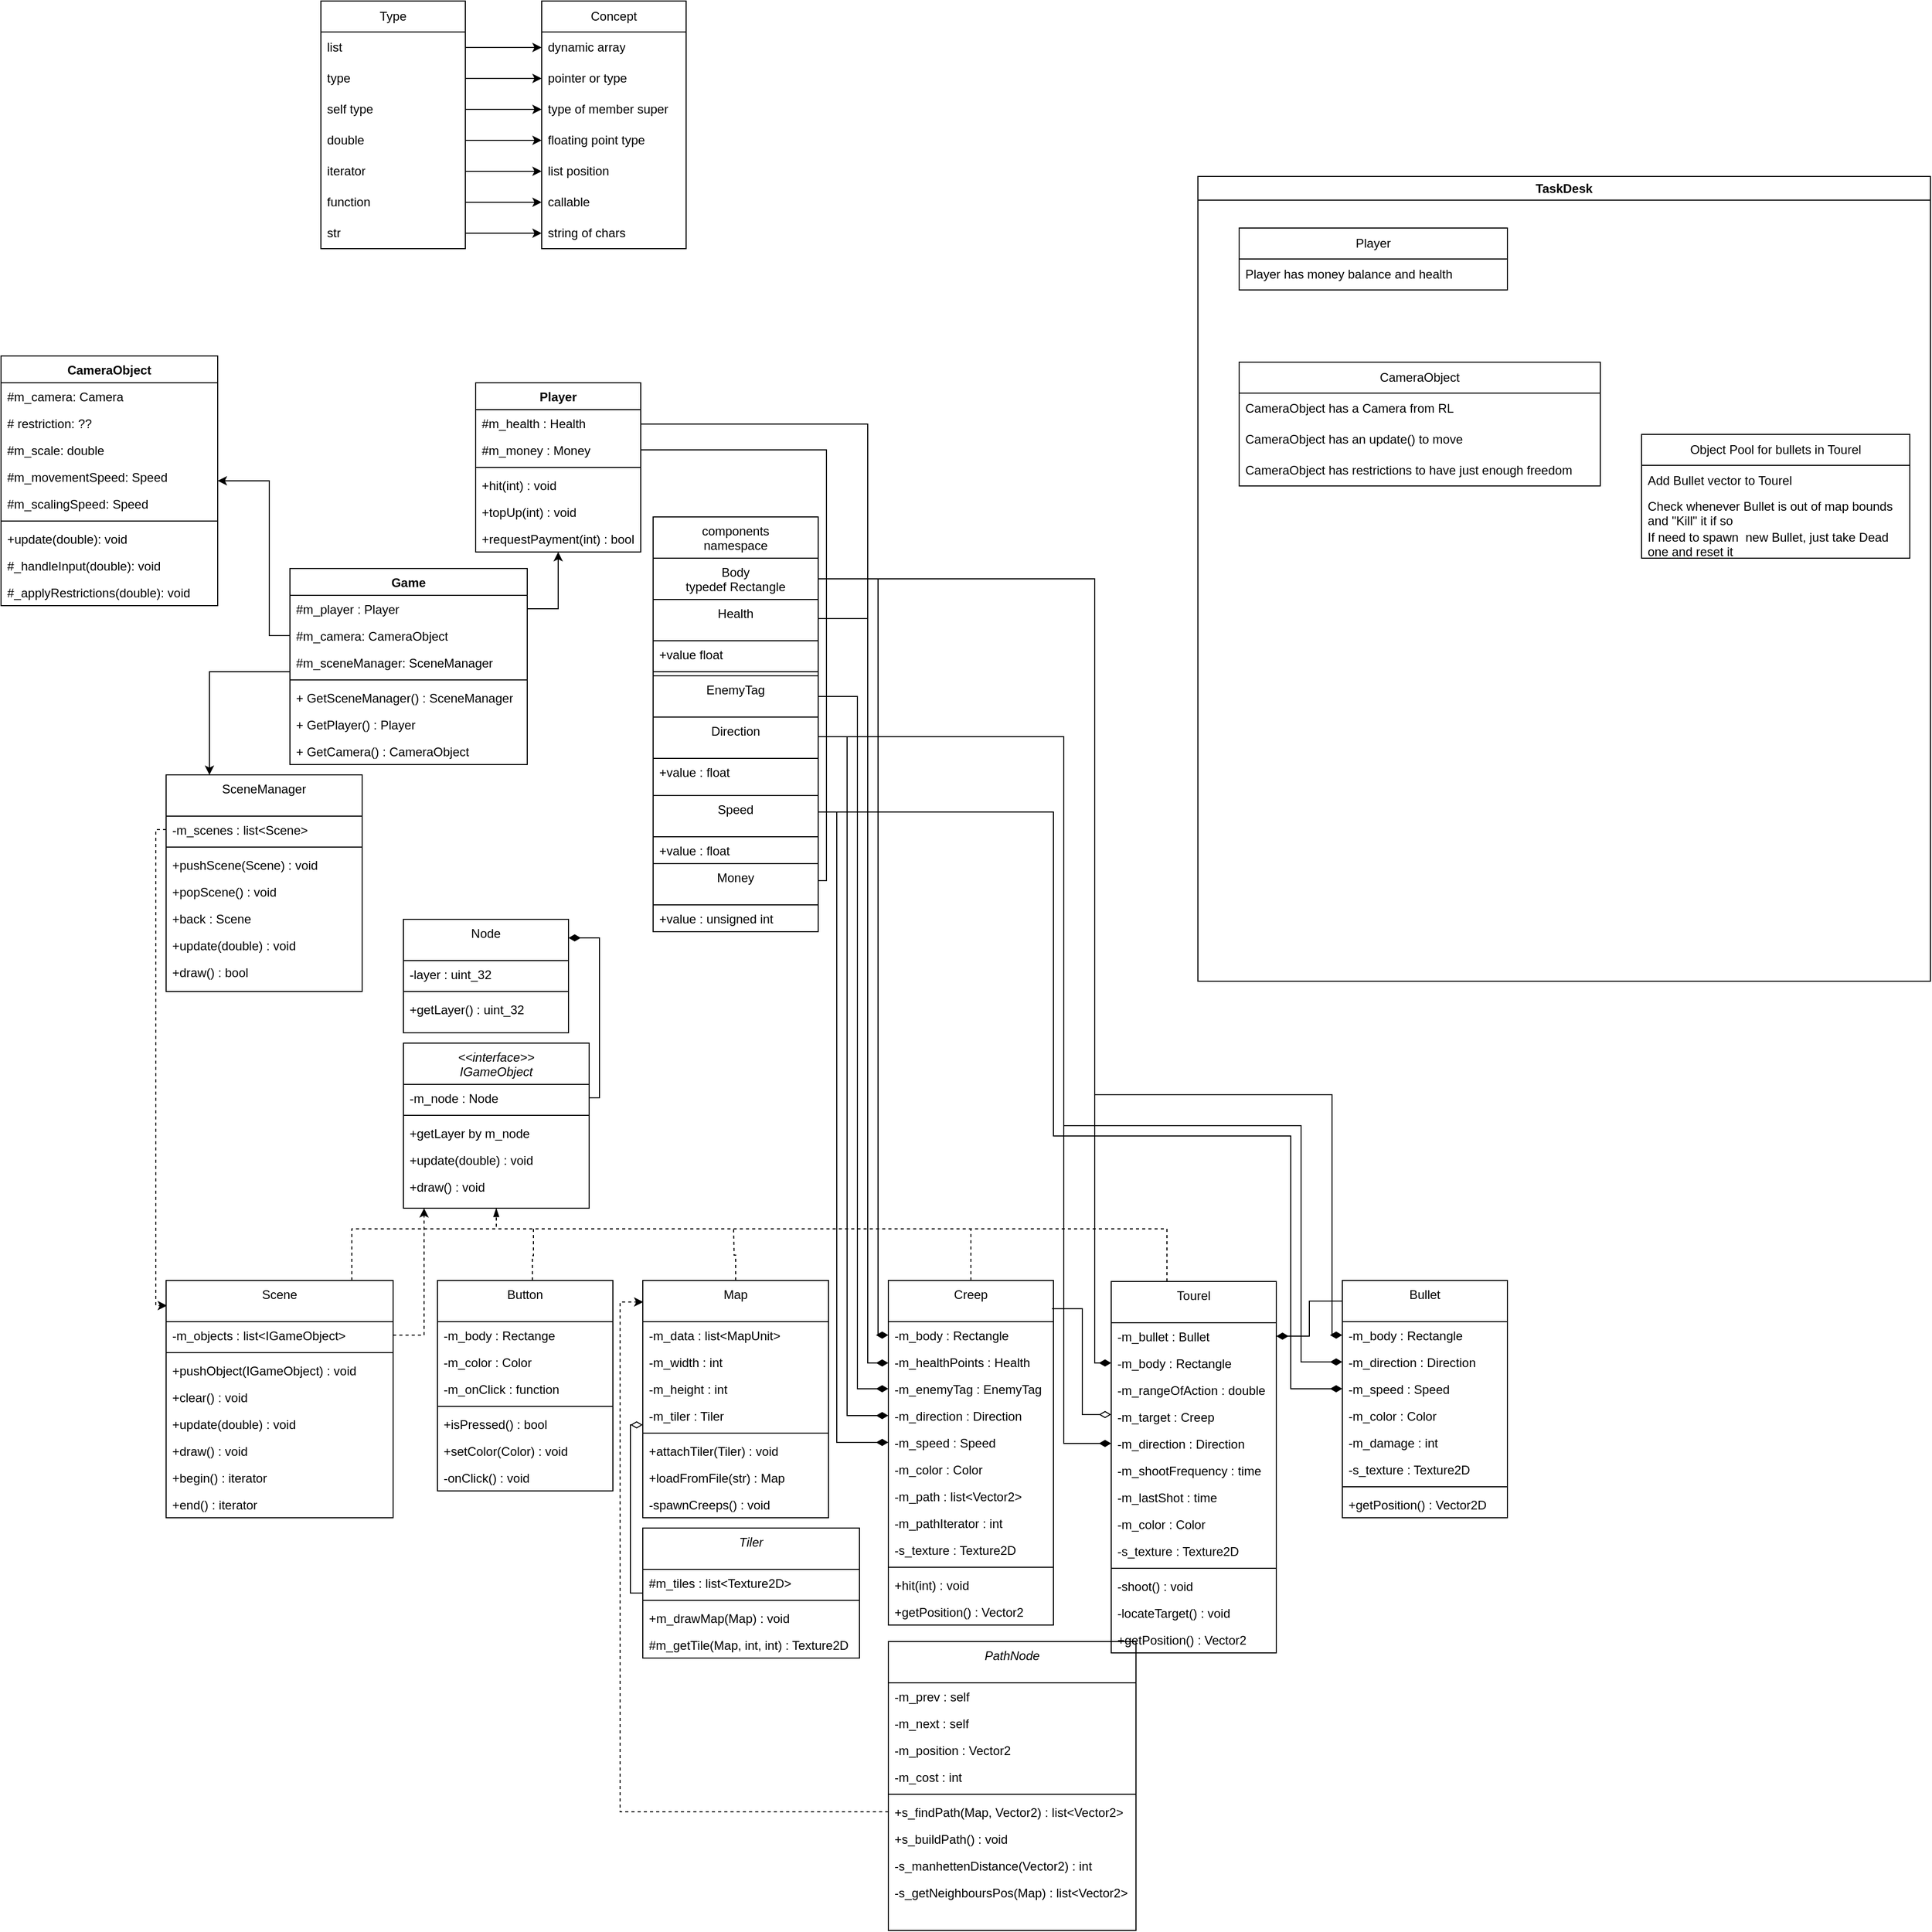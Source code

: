 <mxfile version="24.7.7">
  <diagram id="C5RBs43oDa-KdzZeNtuy" name="Page-1">
    <mxGraphModel dx="1816" dy="2879" grid="1" gridSize="10" guides="1" tooltips="1" connect="1" arrows="1" fold="1" page="1" pageScale="1" pageWidth="827" pageHeight="1169" math="0" shadow="0">
      <root>
        <mxCell id="WIyWlLk6GJQsqaUBKTNV-0" />
        <mxCell id="WIyWlLk6GJQsqaUBKTNV-1" parent="WIyWlLk6GJQsqaUBKTNV-0" />
        <mxCell id="zkfFHV4jXpPFQw0GAbJ--0" value="SceneManager&#xa;" style="swimlane;fontStyle=0;align=center;verticalAlign=top;childLayout=stackLayout;horizontal=1;startSize=40;horizontalStack=0;resizeParent=1;resizeLast=0;collapsible=1;marginBottom=0;rounded=0;shadow=0;strokeWidth=1;" parent="WIyWlLk6GJQsqaUBKTNV-1" vertex="1">
          <mxGeometry x="-20" y="-1090" width="190" height="210" as="geometry">
            <mxRectangle x="30" y="-990" width="160" height="26" as="alternateBounds" />
          </mxGeometry>
        </mxCell>
        <mxCell id="5rygWhRONN88SNYjt8ui-10" value="-m_scenes : list&lt;Scene&gt;" style="text;align=left;verticalAlign=top;spacingLeft=4;spacingRight=4;overflow=hidden;rotatable=0;points=[[0,0.5],[1,0.5]];portConstraint=eastwest;" parent="zkfFHV4jXpPFQw0GAbJ--0" vertex="1">
          <mxGeometry y="40" width="190" height="26" as="geometry" />
        </mxCell>
        <mxCell id="zkfFHV4jXpPFQw0GAbJ--4" value="" style="line;html=1;strokeWidth=1;align=left;verticalAlign=middle;spacingTop=-1;spacingLeft=3;spacingRight=3;rotatable=0;labelPosition=right;points=[];portConstraint=eastwest;" parent="zkfFHV4jXpPFQw0GAbJ--0" vertex="1">
          <mxGeometry y="66" width="190" height="8" as="geometry" />
        </mxCell>
        <mxCell id="5rygWhRONN88SNYjt8ui-3" value="+pushScene(Scene) : void" style="text;align=left;verticalAlign=top;spacingLeft=4;spacingRight=4;overflow=hidden;rotatable=0;points=[[0,0.5],[1,0.5]];portConstraint=eastwest;" parent="zkfFHV4jXpPFQw0GAbJ--0" vertex="1">
          <mxGeometry y="74" width="190" height="26" as="geometry" />
        </mxCell>
        <mxCell id="5rygWhRONN88SNYjt8ui-4" value="+popScene() : void" style="text;align=left;verticalAlign=top;spacingLeft=4;spacingRight=4;overflow=hidden;rotatable=0;points=[[0,0.5],[1,0.5]];portConstraint=eastwest;" parent="zkfFHV4jXpPFQw0GAbJ--0" vertex="1">
          <mxGeometry y="100" width="190" height="26" as="geometry" />
        </mxCell>
        <mxCell id="5rygWhRONN88SNYjt8ui-150" value="+back : Scene" style="text;align=left;verticalAlign=top;spacingLeft=4;spacingRight=4;overflow=hidden;rotatable=0;points=[[0,0.5],[1,0.5]];portConstraint=eastwest;" parent="zkfFHV4jXpPFQw0GAbJ--0" vertex="1">
          <mxGeometry y="126" width="190" height="26" as="geometry" />
        </mxCell>
        <mxCell id="5rygWhRONN88SNYjt8ui-6" value="+update(double) : void" style="text;align=left;verticalAlign=top;spacingLeft=4;spacingRight=4;overflow=hidden;rotatable=0;points=[[0,0.5],[1,0.5]];portConstraint=eastwest;" parent="zkfFHV4jXpPFQw0GAbJ--0" vertex="1">
          <mxGeometry y="152" width="190" height="26" as="geometry" />
        </mxCell>
        <mxCell id="5rygWhRONN88SNYjt8ui-5" value="+draw() : bool" style="text;align=left;verticalAlign=top;spacingLeft=4;spacingRight=4;overflow=hidden;rotatable=0;points=[[0,0.5],[1,0.5]];portConstraint=eastwest;" parent="zkfFHV4jXpPFQw0GAbJ--0" vertex="1">
          <mxGeometry y="178" width="190" height="26" as="geometry" />
        </mxCell>
        <mxCell id="5rygWhRONN88SNYjt8ui-62" value="Scene" style="swimlane;fontStyle=0;align=center;verticalAlign=top;childLayout=stackLayout;horizontal=1;startSize=40;horizontalStack=0;resizeParent=1;resizeLast=0;collapsible=1;marginBottom=0;rounded=0;shadow=0;strokeWidth=1;" parent="WIyWlLk6GJQsqaUBKTNV-1" vertex="1">
          <mxGeometry x="-20" y="-600" width="220" height="230" as="geometry">
            <mxRectangle x="220" y="70" width="160" height="26" as="alternateBounds" />
          </mxGeometry>
        </mxCell>
        <mxCell id="5rygWhRONN88SNYjt8ui-63" value="-m_objects : list&lt;IGameObject&gt;" style="text;align=left;verticalAlign=top;spacingLeft=4;spacingRight=4;overflow=hidden;rotatable=0;points=[[0,0.5],[1,0.5]];portConstraint=eastwest;" parent="5rygWhRONN88SNYjt8ui-62" vertex="1">
          <mxGeometry y="40" width="220" height="26" as="geometry" />
        </mxCell>
        <mxCell id="5rygWhRONN88SNYjt8ui-64" value="" style="line;html=1;strokeWidth=1;align=left;verticalAlign=middle;spacingTop=-1;spacingLeft=3;spacingRight=3;rotatable=0;labelPosition=right;points=[];portConstraint=eastwest;" parent="5rygWhRONN88SNYjt8ui-62" vertex="1">
          <mxGeometry y="66" width="220" height="8" as="geometry" />
        </mxCell>
        <mxCell id="5rygWhRONN88SNYjt8ui-65" value="+pushObject(IGameObject) : void" style="text;align=left;verticalAlign=top;spacingLeft=4;spacingRight=4;overflow=hidden;rotatable=0;points=[[0,0.5],[1,0.5]];portConstraint=eastwest;" parent="5rygWhRONN88SNYjt8ui-62" vertex="1">
          <mxGeometry y="74" width="220" height="26" as="geometry" />
        </mxCell>
        <mxCell id="5rygWhRONN88SNYjt8ui-66" value="+clear() : void" style="text;align=left;verticalAlign=top;spacingLeft=4;spacingRight=4;overflow=hidden;rotatable=0;points=[[0,0.5],[1,0.5]];portConstraint=eastwest;" parent="5rygWhRONN88SNYjt8ui-62" vertex="1">
          <mxGeometry y="100" width="220" height="26" as="geometry" />
        </mxCell>
        <mxCell id="5rygWhRONN88SNYjt8ui-67" value="+update(double) : void" style="text;align=left;verticalAlign=top;spacingLeft=4;spacingRight=4;overflow=hidden;rotatable=0;points=[[0,0.5],[1,0.5]];portConstraint=eastwest;" parent="5rygWhRONN88SNYjt8ui-62" vertex="1">
          <mxGeometry y="126" width="220" height="26" as="geometry" />
        </mxCell>
        <mxCell id="5rygWhRONN88SNYjt8ui-68" value="+draw() : void" style="text;align=left;verticalAlign=top;spacingLeft=4;spacingRight=4;overflow=hidden;rotatable=0;points=[[0,0.5],[1,0.5]];portConstraint=eastwest;" parent="5rygWhRONN88SNYjt8ui-62" vertex="1">
          <mxGeometry y="152" width="220" height="26" as="geometry" />
        </mxCell>
        <mxCell id="muvpBoI5yuBOFcIrjpcm-28" value="+begin() : iterator" style="text;align=left;verticalAlign=top;spacingLeft=4;spacingRight=4;overflow=hidden;rotatable=0;points=[[0,0.5],[1,0.5]];portConstraint=eastwest;" parent="5rygWhRONN88SNYjt8ui-62" vertex="1">
          <mxGeometry y="178" width="220" height="26" as="geometry" />
        </mxCell>
        <mxCell id="muvpBoI5yuBOFcIrjpcm-29" value="+end() : iterator" style="text;align=left;verticalAlign=top;spacingLeft=4;spacingRight=4;overflow=hidden;rotatable=0;points=[[0,0.5],[1,0.5]];portConstraint=eastwest;" parent="5rygWhRONN88SNYjt8ui-62" vertex="1">
          <mxGeometry y="204" width="220" height="26" as="geometry" />
        </mxCell>
        <mxCell id="5rygWhRONN88SNYjt8ui-72" value="&lt;&lt;interface&gt;&gt;&#xa;IGameObject&#xa;" style="swimlane;fontStyle=2;align=center;verticalAlign=top;childLayout=stackLayout;horizontal=1;startSize=40;horizontalStack=0;resizeParent=1;resizeLast=0;collapsible=1;marginBottom=0;rounded=0;shadow=0;strokeWidth=1;" parent="WIyWlLk6GJQsqaUBKTNV-1" vertex="1">
          <mxGeometry x="210" y="-830" width="180" height="160" as="geometry">
            <mxRectangle x="220" y="70" width="160" height="26" as="alternateBounds" />
          </mxGeometry>
        </mxCell>
        <mxCell id="b3c_SwX3CGdLqoRGaVpB-6" value="-m_node : Node" style="text;align=left;verticalAlign=top;spacingLeft=4;spacingRight=4;overflow=hidden;rotatable=0;points=[[0,0.5],[1,0.5]];portConstraint=eastwest;" parent="5rygWhRONN88SNYjt8ui-72" vertex="1">
          <mxGeometry y="40" width="180" height="26" as="geometry" />
        </mxCell>
        <mxCell id="5rygWhRONN88SNYjt8ui-74" value="" style="line;html=1;strokeWidth=1;align=left;verticalAlign=middle;spacingTop=-1;spacingLeft=3;spacingRight=3;rotatable=0;labelPosition=right;points=[];portConstraint=eastwest;" parent="5rygWhRONN88SNYjt8ui-72" vertex="1">
          <mxGeometry y="66" width="180" height="8" as="geometry" />
        </mxCell>
        <mxCell id="b3c_SwX3CGdLqoRGaVpB-7" value="+getLayer by m_node" style="text;align=left;verticalAlign=top;spacingLeft=4;spacingRight=4;overflow=hidden;rotatable=0;points=[[0,0.5],[1,0.5]];portConstraint=eastwest;" parent="5rygWhRONN88SNYjt8ui-72" vertex="1">
          <mxGeometry y="74" width="180" height="26" as="geometry" />
        </mxCell>
        <mxCell id="5rygWhRONN88SNYjt8ui-75" value="+update(double) : void" style="text;align=left;verticalAlign=top;spacingLeft=4;spacingRight=4;overflow=hidden;rotatable=0;points=[[0,0.5],[1,0.5]];portConstraint=eastwest;" parent="5rygWhRONN88SNYjt8ui-72" vertex="1">
          <mxGeometry y="100" width="180" height="26" as="geometry" />
        </mxCell>
        <mxCell id="5rygWhRONN88SNYjt8ui-76" value="+draw() : void" style="text;align=left;verticalAlign=top;spacingLeft=4;spacingRight=4;overflow=hidden;rotatable=0;points=[[0,0.5],[1,0.5]];portConstraint=eastwest;" parent="5rygWhRONN88SNYjt8ui-72" vertex="1">
          <mxGeometry y="126" width="180" height="26" as="geometry" />
        </mxCell>
        <mxCell id="5rygWhRONN88SNYjt8ui-113" value="Button" style="swimlane;fontStyle=0;align=center;verticalAlign=top;childLayout=stackLayout;horizontal=1;startSize=40;horizontalStack=0;resizeParent=1;resizeLast=0;collapsible=1;marginBottom=0;rounded=0;shadow=0;strokeWidth=1;" parent="WIyWlLk6GJQsqaUBKTNV-1" vertex="1">
          <mxGeometry x="243" y="-600" width="170" height="204" as="geometry">
            <mxRectangle x="220" y="70" width="160" height="26" as="alternateBounds" />
          </mxGeometry>
        </mxCell>
        <mxCell id="5rygWhRONN88SNYjt8ui-114" value="-m_body : Rectange " style="text;align=left;verticalAlign=top;spacingLeft=4;spacingRight=4;overflow=hidden;rotatable=0;points=[[0,0.5],[1,0.5]];portConstraint=eastwest;" parent="5rygWhRONN88SNYjt8ui-113" vertex="1">
          <mxGeometry y="40" width="170" height="26" as="geometry" />
        </mxCell>
        <mxCell id="5rygWhRONN88SNYjt8ui-124" value="-m_color : Color" style="text;align=left;verticalAlign=top;spacingLeft=4;spacingRight=4;overflow=hidden;rotatable=0;points=[[0,0.5],[1,0.5]];portConstraint=eastwest;" parent="5rygWhRONN88SNYjt8ui-113" vertex="1">
          <mxGeometry y="66" width="170" height="26" as="geometry" />
        </mxCell>
        <mxCell id="5rygWhRONN88SNYjt8ui-119" value="-m_onClick : function" style="text;align=left;verticalAlign=top;spacingLeft=4;spacingRight=4;overflow=hidden;rotatable=0;points=[[0,0.5],[1,0.5]];portConstraint=eastwest;" parent="5rygWhRONN88SNYjt8ui-113" vertex="1">
          <mxGeometry y="92" width="170" height="26" as="geometry" />
        </mxCell>
        <mxCell id="5rygWhRONN88SNYjt8ui-115" value="" style="line;html=1;strokeWidth=1;align=left;verticalAlign=middle;spacingTop=-1;spacingLeft=3;spacingRight=3;rotatable=0;labelPosition=right;points=[];portConstraint=eastwest;" parent="5rygWhRONN88SNYjt8ui-113" vertex="1">
          <mxGeometry y="118" width="170" height="8" as="geometry" />
        </mxCell>
        <mxCell id="5rygWhRONN88SNYjt8ui-116" value="+isPressed() : bool " style="text;align=left;verticalAlign=top;spacingLeft=4;spacingRight=4;overflow=hidden;rotatable=0;points=[[0,0.5],[1,0.5]];portConstraint=eastwest;" parent="5rygWhRONN88SNYjt8ui-113" vertex="1">
          <mxGeometry y="126" width="170" height="26" as="geometry" />
        </mxCell>
        <mxCell id="5rygWhRONN88SNYjt8ui-126" value="+setColor(Color) : void" style="text;align=left;verticalAlign=top;spacingLeft=4;spacingRight=4;overflow=hidden;rotatable=0;points=[[0,0.5],[1,0.5]];portConstraint=eastwest;" parent="5rygWhRONN88SNYjt8ui-113" vertex="1">
          <mxGeometry y="152" width="170" height="26" as="geometry" />
        </mxCell>
        <mxCell id="5rygWhRONN88SNYjt8ui-117" value="-onClick() : void" style="text;align=left;verticalAlign=top;spacingLeft=4;spacingRight=4;overflow=hidden;rotatable=0;points=[[0,0.5],[1,0.5]];portConstraint=eastwest;" parent="5rygWhRONN88SNYjt8ui-113" vertex="1">
          <mxGeometry y="178" width="170" height="26" as="geometry" />
        </mxCell>
        <mxCell id="5rygWhRONN88SNYjt8ui-140" value="Node" style="swimlane;fontStyle=0;align=center;verticalAlign=top;childLayout=stackLayout;horizontal=1;startSize=40;horizontalStack=0;resizeParent=1;resizeLast=0;collapsible=1;marginBottom=0;rounded=0;shadow=0;strokeWidth=1;" parent="WIyWlLk6GJQsqaUBKTNV-1" vertex="1">
          <mxGeometry x="210" y="-950" width="160" height="110" as="geometry">
            <mxRectangle x="220" y="70" width="160" height="26" as="alternateBounds" />
          </mxGeometry>
        </mxCell>
        <mxCell id="5rygWhRONN88SNYjt8ui-147" value="-layer : uint_32" style="text;align=left;verticalAlign=top;spacingLeft=4;spacingRight=4;overflow=hidden;rotatable=0;points=[[0,0.5],[1,0.5]];portConstraint=eastwest;" parent="5rygWhRONN88SNYjt8ui-140" vertex="1">
          <mxGeometry y="40" width="160" height="26" as="geometry" />
        </mxCell>
        <mxCell id="5rygWhRONN88SNYjt8ui-141" value="" style="line;html=1;strokeWidth=1;align=left;verticalAlign=middle;spacingTop=-1;spacingLeft=3;spacingRight=3;rotatable=0;labelPosition=right;points=[];portConstraint=eastwest;" parent="5rygWhRONN88SNYjt8ui-140" vertex="1">
          <mxGeometry y="66" width="160" height="8" as="geometry" />
        </mxCell>
        <mxCell id="5rygWhRONN88SNYjt8ui-143" value="+getLayer() : uint_32" style="text;align=left;verticalAlign=top;spacingLeft=4;spacingRight=4;overflow=hidden;rotatable=0;points=[[0,0.5],[1,0.5]];portConstraint=eastwest;" parent="5rygWhRONN88SNYjt8ui-140" vertex="1">
          <mxGeometry y="74" width="160" height="26" as="geometry" />
        </mxCell>
        <mxCell id="iSpKXZJJslrt3K8X691c-43" style="edgeStyle=orthogonalEdgeStyle;rounded=0;orthogonalLoop=1;jettySize=auto;html=1;endArrow=none;endFill=0;endSize=6;startArrow=diamondThin;startFill=0;startSize=9;" parent="WIyWlLk6GJQsqaUBKTNV-1" source="5rygWhRONN88SNYjt8ui-162" target="5rygWhRONN88SNYjt8ui-166" edge="1">
          <mxGeometry relative="1" as="geometry">
            <Array as="points">
              <mxPoint x="430" y="-460" />
              <mxPoint x="430" y="-297" />
            </Array>
          </mxGeometry>
        </mxCell>
        <mxCell id="5rygWhRONN88SNYjt8ui-151" value="Map" style="swimlane;fontStyle=0;align=center;verticalAlign=top;childLayout=stackLayout;horizontal=1;startSize=40;horizontalStack=0;resizeParent=1;resizeLast=0;collapsible=1;marginBottom=0;rounded=0;shadow=0;strokeWidth=1;" parent="WIyWlLk6GJQsqaUBKTNV-1" vertex="1">
          <mxGeometry x="442" y="-600" width="180" height="230" as="geometry">
            <mxRectangle x="220" y="70" width="160" height="26" as="alternateBounds" />
          </mxGeometry>
        </mxCell>
        <mxCell id="5rygWhRONN88SNYjt8ui-152" value="-m_data : list&lt;MapUnit&gt;" style="text;align=left;verticalAlign=top;spacingLeft=4;spacingRight=4;overflow=hidden;rotatable=0;points=[[0,0.5],[1,0.5]];portConstraint=eastwest;" parent="5rygWhRONN88SNYjt8ui-151" vertex="1">
          <mxGeometry y="40" width="180" height="26" as="geometry" />
        </mxCell>
        <mxCell id="5rygWhRONN88SNYjt8ui-160" value="-m_width : int" style="text;align=left;verticalAlign=top;spacingLeft=4;spacingRight=4;overflow=hidden;rotatable=0;points=[[0,0.5],[1,0.5]];portConstraint=eastwest;" parent="5rygWhRONN88SNYjt8ui-151" vertex="1">
          <mxGeometry y="66" width="180" height="26" as="geometry" />
        </mxCell>
        <mxCell id="5rygWhRONN88SNYjt8ui-161" value="-m_height : int" style="text;align=left;verticalAlign=top;spacingLeft=4;spacingRight=4;overflow=hidden;rotatable=0;points=[[0,0.5],[1,0.5]];portConstraint=eastwest;" parent="5rygWhRONN88SNYjt8ui-151" vertex="1">
          <mxGeometry y="92" width="180" height="26" as="geometry" />
        </mxCell>
        <mxCell id="5rygWhRONN88SNYjt8ui-162" value="-m_tiler : Tiler" style="text;align=left;verticalAlign=top;spacingLeft=4;spacingRight=4;overflow=hidden;rotatable=0;points=[[0,0.5],[1,0.5]];portConstraint=eastwest;" parent="5rygWhRONN88SNYjt8ui-151" vertex="1">
          <mxGeometry y="118" width="180" height="26" as="geometry" />
        </mxCell>
        <mxCell id="5rygWhRONN88SNYjt8ui-153" value="" style="line;html=1;strokeWidth=1;align=left;verticalAlign=middle;spacingTop=-1;spacingLeft=3;spacingRight=3;rotatable=0;labelPosition=right;points=[];portConstraint=eastwest;" parent="5rygWhRONN88SNYjt8ui-151" vertex="1">
          <mxGeometry y="144" width="180" height="8" as="geometry" />
        </mxCell>
        <mxCell id="5rygWhRONN88SNYjt8ui-154" value="+attachTiler(Tiler) : void" style="text;align=left;verticalAlign=top;spacingLeft=4;spacingRight=4;overflow=hidden;rotatable=0;points=[[0,0.5],[1,0.5]];portConstraint=eastwest;" parent="5rygWhRONN88SNYjt8ui-151" vertex="1">
          <mxGeometry y="152" width="180" height="26" as="geometry" />
        </mxCell>
        <mxCell id="5rygWhRONN88SNYjt8ui-158" value="+loadFromFile(str) : Map" style="text;align=left;verticalAlign=top;spacingLeft=4;spacingRight=4;overflow=hidden;rotatable=0;points=[[0,0.5],[1,0.5]];portConstraint=eastwest;" parent="5rygWhRONN88SNYjt8ui-151" vertex="1">
          <mxGeometry y="178" width="180" height="26" as="geometry" />
        </mxCell>
        <mxCell id="5rygWhRONN88SNYjt8ui-171" value="-spawnCreeps() : void" style="text;align=left;verticalAlign=top;spacingLeft=4;spacingRight=4;overflow=hidden;rotatable=0;points=[[0,0.5],[1,0.5]];portConstraint=eastwest;" parent="5rygWhRONN88SNYjt8ui-151" vertex="1">
          <mxGeometry y="204" width="180" height="26" as="geometry" />
        </mxCell>
        <mxCell id="5rygWhRONN88SNYjt8ui-166" value="Tiler" style="swimlane;fontStyle=2;align=center;verticalAlign=top;childLayout=stackLayout;horizontal=1;startSize=40;horizontalStack=0;resizeParent=1;resizeLast=0;collapsible=1;marginBottom=0;rounded=0;shadow=0;strokeWidth=1;" parent="WIyWlLk6GJQsqaUBKTNV-1" vertex="1">
          <mxGeometry x="442" y="-360" width="210" height="126" as="geometry">
            <mxRectangle x="220" y="70" width="160" height="26" as="alternateBounds" />
          </mxGeometry>
        </mxCell>
        <mxCell id="5rygWhRONN88SNYjt8ui-167" value="#m_tiles : list&lt;Texture2D&gt;" style="text;align=left;verticalAlign=top;spacingLeft=4;spacingRight=4;overflow=hidden;rotatable=0;points=[[0,0.5],[1,0.5]];portConstraint=eastwest;" parent="5rygWhRONN88SNYjt8ui-166" vertex="1">
          <mxGeometry y="40" width="210" height="26" as="geometry" />
        </mxCell>
        <mxCell id="5rygWhRONN88SNYjt8ui-168" value="" style="line;html=1;strokeWidth=1;align=left;verticalAlign=middle;spacingTop=-1;spacingLeft=3;spacingRight=3;rotatable=0;labelPosition=right;points=[];portConstraint=eastwest;" parent="5rygWhRONN88SNYjt8ui-166" vertex="1">
          <mxGeometry y="66" width="210" height="8" as="geometry" />
        </mxCell>
        <mxCell id="5rygWhRONN88SNYjt8ui-169" value="+m_drawMap(Map) : void" style="text;align=left;verticalAlign=top;spacingLeft=4;spacingRight=4;overflow=hidden;rotatable=0;points=[[0,0.5],[1,0.5]];portConstraint=eastwest;" parent="5rygWhRONN88SNYjt8ui-166" vertex="1">
          <mxGeometry y="74" width="210" height="26" as="geometry" />
        </mxCell>
        <mxCell id="iSpKXZJJslrt3K8X691c-48" value="#m_getTile(Map, int, int) : Texture2D" style="text;align=left;verticalAlign=top;spacingLeft=4;spacingRight=4;overflow=hidden;rotatable=0;points=[[0,0.5],[1,0.5]];portConstraint=eastwest;" parent="5rygWhRONN88SNYjt8ui-166" vertex="1">
          <mxGeometry y="100" width="210" height="26" as="geometry" />
        </mxCell>
        <mxCell id="5rygWhRONN88SNYjt8ui-174" value="Creep" style="swimlane;fontStyle=0;align=center;verticalAlign=top;childLayout=stackLayout;horizontal=1;startSize=40;horizontalStack=0;resizeParent=1;resizeLast=0;collapsible=1;marginBottom=0;rounded=0;shadow=0;strokeWidth=1;" parent="WIyWlLk6GJQsqaUBKTNV-1" vertex="1">
          <mxGeometry x="680" y="-600" width="160" height="334" as="geometry">
            <mxRectangle x="220" y="70" width="160" height="26" as="alternateBounds" />
          </mxGeometry>
        </mxCell>
        <mxCell id="5rygWhRONN88SNYjt8ui-175" value="-m_body : Rectangle" style="text;align=left;verticalAlign=top;spacingLeft=4;spacingRight=4;overflow=hidden;rotatable=0;points=[[0,0.5],[1,0.5]];portConstraint=eastwest;" parent="5rygWhRONN88SNYjt8ui-174" vertex="1">
          <mxGeometry y="40" width="160" height="26" as="geometry" />
        </mxCell>
        <mxCell id="sOrNMbXC4IDYlmC76Fjy-10" value="-m_healthPoints : Health" style="text;align=left;verticalAlign=top;spacingLeft=4;spacingRight=4;overflow=hidden;rotatable=0;points=[[0,0.5],[1,0.5]];portConstraint=eastwest;" parent="5rygWhRONN88SNYjt8ui-174" vertex="1">
          <mxGeometry y="66" width="160" height="26" as="geometry" />
        </mxCell>
        <mxCell id="muvpBoI5yuBOFcIrjpcm-61" value="-m_enemyTag : EnemyTag" style="text;align=left;verticalAlign=top;spacingLeft=4;spacingRight=4;overflow=hidden;rotatable=0;points=[[0,0.5],[1,0.5]];portConstraint=eastwest;" parent="5rygWhRONN88SNYjt8ui-174" vertex="1">
          <mxGeometry y="92" width="160" height="26" as="geometry" />
        </mxCell>
        <mxCell id="sOrNMbXC4IDYlmC76Fjy-3" value="-m_direction : Direction" style="text;align=left;verticalAlign=top;spacingLeft=4;spacingRight=4;overflow=hidden;rotatable=0;points=[[0,0.5],[1,0.5]];portConstraint=eastwest;" parent="5rygWhRONN88SNYjt8ui-174" vertex="1">
          <mxGeometry y="118" width="160" height="26" as="geometry" />
        </mxCell>
        <mxCell id="sOrNMbXC4IDYlmC76Fjy-2" value="-m_speed : Speed" style="text;align=left;verticalAlign=top;spacingLeft=4;spacingRight=4;overflow=hidden;rotatable=0;points=[[0,0.5],[1,0.5]];portConstraint=eastwest;" parent="5rygWhRONN88SNYjt8ui-174" vertex="1">
          <mxGeometry y="144" width="160" height="26" as="geometry" />
        </mxCell>
        <mxCell id="sOrNMbXC4IDYlmC76Fjy-0" value="-m_color : Color" style="text;align=left;verticalAlign=top;spacingLeft=4;spacingRight=4;overflow=hidden;rotatable=0;points=[[0,0.5],[1,0.5]];portConstraint=eastwest;" parent="5rygWhRONN88SNYjt8ui-174" vertex="1">
          <mxGeometry y="170" width="160" height="26" as="geometry" />
        </mxCell>
        <mxCell id="sOrNMbXC4IDYlmC76Fjy-4" value="-m_path : list&lt;Vector2&gt;" style="text;align=left;verticalAlign=top;spacingLeft=4;spacingRight=4;overflow=hidden;rotatable=0;points=[[0,0.5],[1,0.5]];portConstraint=eastwest;" parent="5rygWhRONN88SNYjt8ui-174" vertex="1">
          <mxGeometry y="196" width="160" height="26" as="geometry" />
        </mxCell>
        <mxCell id="sOrNMbXC4IDYlmC76Fjy-5" value="-m_pathIterator : int" style="text;align=left;verticalAlign=top;spacingLeft=4;spacingRight=4;overflow=hidden;rotatable=0;points=[[0,0.5],[1,0.5]];portConstraint=eastwest;" parent="5rygWhRONN88SNYjt8ui-174" vertex="1">
          <mxGeometry y="222" width="160" height="26" as="geometry" />
        </mxCell>
        <mxCell id="sOrNMbXC4IDYlmC76Fjy-11" value="-s_texture : Texture2D" style="text;align=left;verticalAlign=top;spacingLeft=4;spacingRight=4;overflow=hidden;rotatable=0;points=[[0,0.5],[1,0.5]];portConstraint=eastwest;" parent="5rygWhRONN88SNYjt8ui-174" vertex="1">
          <mxGeometry y="248" width="160" height="26" as="geometry" />
        </mxCell>
        <mxCell id="5rygWhRONN88SNYjt8ui-176" value="" style="line;html=1;strokeWidth=1;align=left;verticalAlign=middle;spacingTop=-1;spacingLeft=3;spacingRight=3;rotatable=0;labelPosition=right;points=[];portConstraint=eastwest;" parent="5rygWhRONN88SNYjt8ui-174" vertex="1">
          <mxGeometry y="274" width="160" height="8" as="geometry" />
        </mxCell>
        <mxCell id="sOrNMbXC4IDYlmC76Fjy-1" value="+hit(int) : void" style="text;align=left;verticalAlign=top;spacingLeft=4;spacingRight=4;overflow=hidden;rotatable=0;points=[[0,0.5],[1,0.5]];portConstraint=eastwest;" parent="5rygWhRONN88SNYjt8ui-174" vertex="1">
          <mxGeometry y="282" width="160" height="26" as="geometry" />
        </mxCell>
        <mxCell id="57HEkyMDVmlf4uenoFg5-39" value="+getPosition() : Vector2" style="text;align=left;verticalAlign=top;spacingLeft=4;spacingRight=4;overflow=hidden;rotatable=0;points=[[0,0.5],[1,0.5]];portConstraint=eastwest;" parent="5rygWhRONN88SNYjt8ui-174" vertex="1">
          <mxGeometry y="308" width="160" height="26" as="geometry" />
        </mxCell>
        <mxCell id="muvpBoI5yuBOFcIrjpcm-0" style="edgeStyle=orthogonalEdgeStyle;rounded=0;orthogonalLoop=1;jettySize=auto;html=1;exitX=0;exitY=0.5;exitDx=0;exitDy=0;entryX=0.003;entryY=0.091;entryDx=0;entryDy=0;entryPerimeter=0;dashed=1;" parent="WIyWlLk6GJQsqaUBKTNV-1" source="sOrNMbXC4IDYlmC76Fjy-17" target="5rygWhRONN88SNYjt8ui-151" edge="1">
          <mxGeometry relative="1" as="geometry">
            <Array as="points">
              <mxPoint x="420" y="-85" />
              <mxPoint x="420" y="-579" />
            </Array>
          </mxGeometry>
        </mxCell>
        <mxCell id="sOrNMbXC4IDYlmC76Fjy-14" value="PathNode" style="swimlane;fontStyle=2;align=center;verticalAlign=top;childLayout=stackLayout;horizontal=1;startSize=40;horizontalStack=0;resizeParent=1;resizeLast=0;collapsible=1;marginBottom=0;rounded=0;shadow=0;strokeWidth=1;" parent="WIyWlLk6GJQsqaUBKTNV-1" vertex="1">
          <mxGeometry x="680" y="-250" width="240" height="280" as="geometry">
            <mxRectangle x="220" y="70" width="160" height="26" as="alternateBounds" />
          </mxGeometry>
        </mxCell>
        <mxCell id="sOrNMbXC4IDYlmC76Fjy-15" value="-m_prev : self" style="text;align=left;verticalAlign=top;spacingLeft=4;spacingRight=4;overflow=hidden;rotatable=0;points=[[0,0.5],[1,0.5]];portConstraint=eastwest;" parent="sOrNMbXC4IDYlmC76Fjy-14" vertex="1">
          <mxGeometry y="40" width="240" height="26" as="geometry" />
        </mxCell>
        <mxCell id="sOrNMbXC4IDYlmC76Fjy-18" value="-m_next : self" style="text;align=left;verticalAlign=top;spacingLeft=4;spacingRight=4;overflow=hidden;rotatable=0;points=[[0,0.5],[1,0.5]];portConstraint=eastwest;" parent="sOrNMbXC4IDYlmC76Fjy-14" vertex="1">
          <mxGeometry y="66" width="240" height="26" as="geometry" />
        </mxCell>
        <mxCell id="sOrNMbXC4IDYlmC76Fjy-22" value="-m_position : Vector2" style="text;align=left;verticalAlign=top;spacingLeft=4;spacingRight=4;overflow=hidden;rotatable=0;points=[[0,0.5],[1,0.5]];portConstraint=eastwest;" parent="sOrNMbXC4IDYlmC76Fjy-14" vertex="1">
          <mxGeometry y="92" width="240" height="26" as="geometry" />
        </mxCell>
        <mxCell id="sOrNMbXC4IDYlmC76Fjy-23" value="-m_cost : int" style="text;align=left;verticalAlign=top;spacingLeft=4;spacingRight=4;overflow=hidden;rotatable=0;points=[[0,0.5],[1,0.5]];portConstraint=eastwest;" parent="sOrNMbXC4IDYlmC76Fjy-14" vertex="1">
          <mxGeometry y="118" width="240" height="26" as="geometry" />
        </mxCell>
        <mxCell id="sOrNMbXC4IDYlmC76Fjy-16" value="" style="line;html=1;strokeWidth=1;align=left;verticalAlign=middle;spacingTop=-1;spacingLeft=3;spacingRight=3;rotatable=0;labelPosition=right;points=[];portConstraint=eastwest;" parent="sOrNMbXC4IDYlmC76Fjy-14" vertex="1">
          <mxGeometry y="144" width="240" height="8" as="geometry" />
        </mxCell>
        <mxCell id="sOrNMbXC4IDYlmC76Fjy-17" value="+s_findPath(Map, Vector2) : list&lt;Vector2&gt; " style="text;align=left;verticalAlign=top;spacingLeft=4;spacingRight=4;overflow=hidden;rotatable=0;points=[[0,0.5],[1,0.5]];portConstraint=eastwest;" parent="sOrNMbXC4IDYlmC76Fjy-14" vertex="1">
          <mxGeometry y="152" width="240" height="26" as="geometry" />
        </mxCell>
        <mxCell id="sOrNMbXC4IDYlmC76Fjy-24" value="+s_buildPath() : void" style="text;align=left;verticalAlign=top;spacingLeft=4;spacingRight=4;overflow=hidden;rotatable=0;points=[[0,0.5],[1,0.5]];portConstraint=eastwest;labelBackgroundColor=default;" parent="sOrNMbXC4IDYlmC76Fjy-14" vertex="1">
          <mxGeometry y="178" width="240" height="26" as="geometry" />
        </mxCell>
        <mxCell id="sOrNMbXC4IDYlmC76Fjy-19" value="-s_manhettenDistance(Vector2) : int" style="text;align=left;verticalAlign=top;spacingLeft=4;spacingRight=4;overflow=hidden;rotatable=0;points=[[0,0.5],[1,0.5]];portConstraint=eastwest;" parent="sOrNMbXC4IDYlmC76Fjy-14" vertex="1">
          <mxGeometry y="204" width="240" height="26" as="geometry" />
        </mxCell>
        <mxCell id="sOrNMbXC4IDYlmC76Fjy-21" value="-s_getNeighboursPos(Map) : list&lt;Vector2&gt;" style="text;align=left;verticalAlign=top;spacingLeft=4;spacingRight=4;overflow=hidden;rotatable=0;points=[[0,0.5],[1,0.5]];portConstraint=eastwest;" parent="sOrNMbXC4IDYlmC76Fjy-14" vertex="1">
          <mxGeometry y="230" width="240" height="26" as="geometry" />
        </mxCell>
        <mxCell id="b3c_SwX3CGdLqoRGaVpB-2" value="Tourel" style="swimlane;fontStyle=0;align=center;verticalAlign=top;childLayout=stackLayout;horizontal=1;startSize=40;horizontalStack=0;resizeParent=1;resizeLast=0;collapsible=1;marginBottom=0;rounded=0;shadow=0;strokeWidth=1;" parent="WIyWlLk6GJQsqaUBKTNV-1" vertex="1">
          <mxGeometry x="896" y="-599" width="160" height="360" as="geometry">
            <mxRectangle x="220" y="70" width="160" height="26" as="alternateBounds" />
          </mxGeometry>
        </mxCell>
        <mxCell id="muvpBoI5yuBOFcIrjpcm-10" value="-m_bullet : Bullet" style="text;align=left;verticalAlign=top;spacingLeft=4;spacingRight=4;overflow=hidden;rotatable=0;points=[[0,0.5],[1,0.5]];portConstraint=eastwest;" parent="b3c_SwX3CGdLqoRGaVpB-2" vertex="1">
          <mxGeometry y="40" width="160" height="26" as="geometry" />
        </mxCell>
        <mxCell id="muvpBoI5yuBOFcIrjpcm-27" value="-m_body : Rectangle" style="text;align=left;verticalAlign=top;spacingLeft=4;spacingRight=4;overflow=hidden;rotatable=0;points=[[0,0.5],[1,0.5]];portConstraint=eastwest;" parent="b3c_SwX3CGdLqoRGaVpB-2" vertex="1">
          <mxGeometry y="66" width="160" height="26" as="geometry" />
        </mxCell>
        <mxCell id="muvpBoI5yuBOFcIrjpcm-25" value="-m_rangeOfAction : double" style="text;align=left;verticalAlign=top;spacingLeft=4;spacingRight=4;overflow=hidden;rotatable=0;points=[[0,0.5],[1,0.5]];portConstraint=eastwest;" parent="b3c_SwX3CGdLqoRGaVpB-2" vertex="1">
          <mxGeometry y="92" width="160" height="26" as="geometry" />
        </mxCell>
        <mxCell id="muvpBoI5yuBOFcIrjpcm-26" value="-m_target : Creep" style="text;align=left;verticalAlign=top;spacingLeft=4;spacingRight=4;overflow=hidden;rotatable=0;points=[[0,0.5],[1,0.5]];portConstraint=eastwest;" parent="b3c_SwX3CGdLqoRGaVpB-2" vertex="1">
          <mxGeometry y="118" width="160" height="26" as="geometry" />
        </mxCell>
        <mxCell id="muvpBoI5yuBOFcIrjpcm-18" value="-m_direction : Direction" style="text;align=left;verticalAlign=top;spacingLeft=4;spacingRight=4;overflow=hidden;rotatable=0;points=[[0,0.5],[1,0.5]];portConstraint=eastwest;" parent="b3c_SwX3CGdLqoRGaVpB-2" vertex="1">
          <mxGeometry y="144" width="160" height="26" as="geometry" />
        </mxCell>
        <mxCell id="130k1nIRX02G0SaL0c_t-0" value="-m_shootFrequency : time" style="text;align=left;verticalAlign=top;spacingLeft=4;spacingRight=4;overflow=hidden;rotatable=0;points=[[0,0.5],[1,0.5]];portConstraint=eastwest;" parent="b3c_SwX3CGdLqoRGaVpB-2" vertex="1">
          <mxGeometry y="170" width="160" height="26" as="geometry" />
        </mxCell>
        <mxCell id="130k1nIRX02G0SaL0c_t-1" value="-m_lastShot : time" style="text;align=left;verticalAlign=top;spacingLeft=4;spacingRight=4;overflow=hidden;rotatable=0;points=[[0,0.5],[1,0.5]];portConstraint=eastwest;" parent="b3c_SwX3CGdLqoRGaVpB-2" vertex="1">
          <mxGeometry y="196" width="160" height="26" as="geometry" />
        </mxCell>
        <mxCell id="57HEkyMDVmlf4uenoFg5-33" value="-m_color : Color" style="text;align=left;verticalAlign=top;spacingLeft=4;spacingRight=4;overflow=hidden;rotatable=0;points=[[0,0.5],[1,0.5]];portConstraint=eastwest;" parent="b3c_SwX3CGdLqoRGaVpB-2" vertex="1">
          <mxGeometry y="222" width="160" height="26" as="geometry" />
        </mxCell>
        <mxCell id="muvpBoI5yuBOFcIrjpcm-20" value="-s_texture : Texture2D" style="text;align=left;verticalAlign=top;spacingLeft=4;spacingRight=4;overflow=hidden;rotatable=0;points=[[0,0.5],[1,0.5]];portConstraint=eastwest;" parent="b3c_SwX3CGdLqoRGaVpB-2" vertex="1">
          <mxGeometry y="248" width="160" height="26" as="geometry" />
        </mxCell>
        <mxCell id="b3c_SwX3CGdLqoRGaVpB-4" value="" style="line;html=1;strokeWidth=1;align=left;verticalAlign=middle;spacingTop=-1;spacingLeft=3;spacingRight=3;rotatable=0;labelPosition=right;points=[];portConstraint=eastwest;" parent="b3c_SwX3CGdLqoRGaVpB-2" vertex="1">
          <mxGeometry y="274" width="160" height="8" as="geometry" />
        </mxCell>
        <mxCell id="b3c_SwX3CGdLqoRGaVpB-5" value="-shoot() : void" style="text;align=left;verticalAlign=top;spacingLeft=4;spacingRight=4;overflow=hidden;rotatable=0;points=[[0,0.5],[1,0.5]];portConstraint=eastwest;" parent="b3c_SwX3CGdLqoRGaVpB-2" vertex="1">
          <mxGeometry y="282" width="160" height="26" as="geometry" />
        </mxCell>
        <mxCell id="muvpBoI5yuBOFcIrjpcm-21" value="-locateTarget() : void" style="text;align=left;verticalAlign=top;spacingLeft=4;spacingRight=4;overflow=hidden;rotatable=0;points=[[0,0.5],[1,0.5]];portConstraint=eastwest;" parent="b3c_SwX3CGdLqoRGaVpB-2" vertex="1">
          <mxGeometry y="308" width="160" height="26" as="geometry" />
        </mxCell>
        <mxCell id="57HEkyMDVmlf4uenoFg5-40" value="+getPosition() : Vector2" style="text;align=left;verticalAlign=top;spacingLeft=4;spacingRight=4;overflow=hidden;rotatable=0;points=[[0,0.5],[1,0.5]];portConstraint=eastwest;" parent="b3c_SwX3CGdLqoRGaVpB-2" vertex="1">
          <mxGeometry y="334" width="160" height="26" as="geometry" />
        </mxCell>
        <mxCell id="b3c_SwX3CGdLqoRGaVpB-8" style="edgeStyle=orthogonalEdgeStyle;rounded=0;orthogonalLoop=1;jettySize=auto;html=1;endArrow=diamondThin;endFill=1;endSize=9;" parent="WIyWlLk6GJQsqaUBKTNV-1" source="b3c_SwX3CGdLqoRGaVpB-6" target="5rygWhRONN88SNYjt8ui-140" edge="1">
          <mxGeometry relative="1" as="geometry">
            <Array as="points">
              <mxPoint x="400" y="-777" />
              <mxPoint x="400" y="-932" />
            </Array>
          </mxGeometry>
        </mxCell>
        <mxCell id="muvpBoI5yuBOFcIrjpcm-11" value="Bullet" style="swimlane;fontStyle=0;align=center;verticalAlign=top;childLayout=stackLayout;horizontal=1;startSize=40;horizontalStack=0;resizeParent=1;resizeLast=0;collapsible=1;marginBottom=0;rounded=0;shadow=0;strokeWidth=1;" parent="WIyWlLk6GJQsqaUBKTNV-1" vertex="1">
          <mxGeometry x="1120" y="-600" width="160" height="230" as="geometry">
            <mxRectangle x="220" y="70" width="160" height="26" as="alternateBounds" />
          </mxGeometry>
        </mxCell>
        <mxCell id="57HEkyMDVmlf4uenoFg5-29" value="-m_body : Rectangle" style="text;align=left;verticalAlign=top;spacingLeft=4;spacingRight=4;overflow=hidden;rotatable=0;points=[[0,0.5],[1,0.5]];portConstraint=eastwest;" parent="muvpBoI5yuBOFcIrjpcm-11" vertex="1">
          <mxGeometry y="40" width="160" height="26" as="geometry" />
        </mxCell>
        <mxCell id="57HEkyMDVmlf4uenoFg5-30" value="-m_direction : Direction" style="text;align=left;verticalAlign=top;spacingLeft=4;spacingRight=4;overflow=hidden;rotatable=0;points=[[0,0.5],[1,0.5]];portConstraint=eastwest;" parent="muvpBoI5yuBOFcIrjpcm-11" vertex="1">
          <mxGeometry y="66" width="160" height="26" as="geometry" />
        </mxCell>
        <mxCell id="iSpKXZJJslrt3K8X691c-31" value="-m_speed : Speed" style="text;align=left;verticalAlign=top;spacingLeft=4;spacingRight=4;overflow=hidden;rotatable=0;points=[[0,0.5],[1,0.5]];portConstraint=eastwest;" parent="muvpBoI5yuBOFcIrjpcm-11" vertex="1">
          <mxGeometry y="92" width="160" height="26" as="geometry" />
        </mxCell>
        <mxCell id="57HEkyMDVmlf4uenoFg5-34" value="-m_color : Color" style="text;align=left;verticalAlign=top;spacingLeft=4;spacingRight=4;overflow=hidden;rotatable=0;points=[[0,0.5],[1,0.5]];portConstraint=eastwest;" parent="muvpBoI5yuBOFcIrjpcm-11" vertex="1">
          <mxGeometry y="118" width="160" height="26" as="geometry" />
        </mxCell>
        <mxCell id="57HEkyMDVmlf4uenoFg5-41" value="-m_damage : int" style="text;align=left;verticalAlign=top;spacingLeft=4;spacingRight=4;overflow=hidden;rotatable=0;points=[[0,0.5],[1,0.5]];portConstraint=eastwest;" parent="muvpBoI5yuBOFcIrjpcm-11" vertex="1">
          <mxGeometry y="144" width="160" height="26" as="geometry" />
        </mxCell>
        <mxCell id="57HEkyMDVmlf4uenoFg5-31" value="-s_texture : Texture2D" style="text;align=left;verticalAlign=top;spacingLeft=4;spacingRight=4;overflow=hidden;rotatable=0;points=[[0,0.5],[1,0.5]];portConstraint=eastwest;" parent="muvpBoI5yuBOFcIrjpcm-11" vertex="1">
          <mxGeometry y="170" width="160" height="26" as="geometry" />
        </mxCell>
        <mxCell id="muvpBoI5yuBOFcIrjpcm-13" value="" style="line;html=1;strokeWidth=1;align=left;verticalAlign=middle;spacingTop=-1;spacingLeft=3;spacingRight=3;rotatable=0;labelPosition=right;points=[];portConstraint=eastwest;" parent="muvpBoI5yuBOFcIrjpcm-11" vertex="1">
          <mxGeometry y="196" width="160" height="8" as="geometry" />
        </mxCell>
        <mxCell id="57HEkyMDVmlf4uenoFg5-42" value="+getPosition() : Vector2D" style="text;align=left;verticalAlign=top;spacingLeft=4;spacingRight=4;overflow=hidden;rotatable=0;points=[[0,0.5],[1,0.5]];portConstraint=eastwest;" parent="muvpBoI5yuBOFcIrjpcm-11" vertex="1">
          <mxGeometry y="204" width="160" height="26" as="geometry" />
        </mxCell>
        <mxCell id="muvpBoI5yuBOFcIrjpcm-30" value="components&#xa;namespace&#xa;" style="swimlane;fontStyle=0;align=center;verticalAlign=top;childLayout=stackLayout;horizontal=1;startSize=40;horizontalStack=0;resizeParent=1;resizeLast=0;collapsible=1;marginBottom=0;rounded=0;shadow=0;strokeWidth=1;" parent="WIyWlLk6GJQsqaUBKTNV-1" vertex="1">
          <mxGeometry x="452" y="-1340" width="160" height="402" as="geometry">
            <mxRectangle x="452" y="-1340" width="160" height="26" as="alternateBounds" />
          </mxGeometry>
        </mxCell>
        <mxCell id="muvpBoI5yuBOFcIrjpcm-34" value="Body&#xa;typedef Rectangle&#xa;" style="swimlane;fontStyle=0;align=center;verticalAlign=top;childLayout=stackLayout;horizontal=1;startSize=40;horizontalStack=0;resizeParent=1;resizeLast=0;collapsible=1;marginBottom=0;rounded=0;shadow=0;strokeWidth=1;" parent="muvpBoI5yuBOFcIrjpcm-30" vertex="1">
          <mxGeometry y="40" width="160" height="40" as="geometry">
            <mxRectangle y="40" width="160" height="26" as="alternateBounds" />
          </mxGeometry>
        </mxCell>
        <mxCell id="muvpBoI5yuBOFcIrjpcm-38" value="Health" style="swimlane;fontStyle=0;align=center;verticalAlign=top;childLayout=stackLayout;horizontal=1;startSize=40;horizontalStack=0;resizeParent=1;resizeLast=0;collapsible=1;marginBottom=0;rounded=0;shadow=0;strokeWidth=1;" parent="muvpBoI5yuBOFcIrjpcm-30" vertex="1">
          <mxGeometry y="80" width="160" height="74" as="geometry">
            <mxRectangle y="80" width="160" height="26" as="alternateBounds" />
          </mxGeometry>
        </mxCell>
        <mxCell id="muvpBoI5yuBOFcIrjpcm-39" value="+value float" style="text;align=left;verticalAlign=top;spacingLeft=4;spacingRight=4;overflow=hidden;rotatable=0;points=[[0,0.5],[1,0.5]];portConstraint=eastwest;" parent="muvpBoI5yuBOFcIrjpcm-38" vertex="1">
          <mxGeometry y="40" width="160" height="26" as="geometry" />
        </mxCell>
        <mxCell id="muvpBoI5yuBOFcIrjpcm-40" value="" style="line;html=1;strokeWidth=1;align=left;verticalAlign=middle;spacingTop=-1;spacingLeft=3;spacingRight=3;rotatable=0;labelPosition=right;points=[];portConstraint=eastwest;" parent="muvpBoI5yuBOFcIrjpcm-38" vertex="1">
          <mxGeometry y="66" width="160" height="8" as="geometry" />
        </mxCell>
        <mxCell id="muvpBoI5yuBOFcIrjpcm-42" value="EnemyTag" style="swimlane;fontStyle=0;align=center;verticalAlign=top;childLayout=stackLayout;horizontal=1;startSize=40;horizontalStack=0;resizeParent=1;resizeLast=0;collapsible=1;marginBottom=0;rounded=0;shadow=0;strokeWidth=1;" parent="muvpBoI5yuBOFcIrjpcm-30" vertex="1">
          <mxGeometry y="154" width="160" height="40" as="geometry">
            <mxRectangle y="154" width="160" height="26" as="alternateBounds" />
          </mxGeometry>
        </mxCell>
        <mxCell id="57HEkyMDVmlf4uenoFg5-1" value="Direction" style="swimlane;fontStyle=0;align=center;verticalAlign=top;childLayout=stackLayout;horizontal=1;startSize=40;horizontalStack=0;resizeParent=1;resizeLast=0;collapsible=1;marginBottom=0;rounded=0;shadow=0;strokeWidth=1;" parent="muvpBoI5yuBOFcIrjpcm-30" vertex="1">
          <mxGeometry y="194" width="160" height="76" as="geometry">
            <mxRectangle y="194" width="160" height="26" as="alternateBounds" />
          </mxGeometry>
        </mxCell>
        <mxCell id="57HEkyMDVmlf4uenoFg5-2" value="+value : float" style="text;align=left;verticalAlign=top;spacingLeft=4;spacingRight=4;overflow=hidden;rotatable=0;points=[[0,0.5],[1,0.5]];portConstraint=eastwest;" parent="57HEkyMDVmlf4uenoFg5-1" vertex="1">
          <mxGeometry y="40" width="160" height="26" as="geometry" />
        </mxCell>
        <mxCell id="57HEkyMDVmlf4uenoFg5-9" value="Speed" style="swimlane;fontStyle=0;align=center;verticalAlign=top;childLayout=stackLayout;horizontal=1;startSize=40;horizontalStack=0;resizeParent=1;resizeLast=0;collapsible=1;marginBottom=0;rounded=0;shadow=0;strokeWidth=1;" parent="muvpBoI5yuBOFcIrjpcm-30" vertex="1">
          <mxGeometry y="270" width="160" height="132" as="geometry">
            <mxRectangle y="194" width="160" height="26" as="alternateBounds" />
          </mxGeometry>
        </mxCell>
        <mxCell id="57HEkyMDVmlf4uenoFg5-11" value="+value : float" style="text;align=left;verticalAlign=top;spacingLeft=4;spacingRight=4;overflow=hidden;rotatable=0;points=[[0,0.5],[1,0.5]];portConstraint=eastwest;" parent="57HEkyMDVmlf4uenoFg5-9" vertex="1">
          <mxGeometry y="40" width="160" height="26" as="geometry" />
        </mxCell>
        <mxCell id="X6WMRJas0Hvn011ylAVO-20" value="Money" style="swimlane;fontStyle=0;align=center;verticalAlign=top;childLayout=stackLayout;horizontal=1;startSize=40;horizontalStack=0;resizeParent=1;resizeLast=0;collapsible=1;marginBottom=0;rounded=0;shadow=0;strokeWidth=1;" parent="57HEkyMDVmlf4uenoFg5-9" vertex="1">
          <mxGeometry y="66" width="160" height="66" as="geometry">
            <mxRectangle y="194" width="160" height="26" as="alternateBounds" />
          </mxGeometry>
        </mxCell>
        <mxCell id="X6WMRJas0Hvn011ylAVO-21" value="+value : unsigned int" style="text;align=left;verticalAlign=top;spacingLeft=4;spacingRight=4;overflow=hidden;rotatable=0;points=[[0,0.5],[1,0.5]];portConstraint=eastwest;" parent="X6WMRJas0Hvn011ylAVO-20" vertex="1">
          <mxGeometry y="40" width="160" height="26" as="geometry" />
        </mxCell>
        <mxCell id="muvpBoI5yuBOFcIrjpcm-48" style="edgeStyle=orthogonalEdgeStyle;rounded=0;orthogonalLoop=1;jettySize=auto;html=1;entryX=1;entryY=0.5;entryDx=0;entryDy=0;endArrow=none;endFill=0;endSize=6;startArrow=diamondThin;startFill=1;startSize=9;" parent="WIyWlLk6GJQsqaUBKTNV-1" source="5rygWhRONN88SNYjt8ui-175" target="muvpBoI5yuBOFcIrjpcm-34" edge="1">
          <mxGeometry relative="1" as="geometry">
            <Array as="points">
              <mxPoint x="670" y="-547" />
              <mxPoint x="670" y="-1280" />
            </Array>
          </mxGeometry>
        </mxCell>
        <mxCell id="muvpBoI5yuBOFcIrjpcm-49" style="edgeStyle=orthogonalEdgeStyle;rounded=0;orthogonalLoop=1;jettySize=auto;html=1;entryX=1;entryY=0.25;entryDx=0;entryDy=0;endArrow=none;endFill=0;endSize=6;startArrow=diamondThin;startFill=1;startSize=9;" parent="WIyWlLk6GJQsqaUBKTNV-1" source="sOrNMbXC4IDYlmC76Fjy-10" target="muvpBoI5yuBOFcIrjpcm-38" edge="1">
          <mxGeometry relative="1" as="geometry">
            <Array as="points">
              <mxPoint x="660" y="-520" />
              <mxPoint x="660" y="-1242" />
            </Array>
          </mxGeometry>
        </mxCell>
        <mxCell id="muvpBoI5yuBOFcIrjpcm-60" style="edgeStyle=orthogonalEdgeStyle;rounded=0;orthogonalLoop=1;jettySize=auto;html=1;entryX=1;entryY=0.5;entryDx=0;entryDy=0;endArrow=none;endFill=0;endSize=6;startArrow=diamondThin;startFill=1;startSize=9;" parent="WIyWlLk6GJQsqaUBKTNV-1" source="muvpBoI5yuBOFcIrjpcm-27" target="muvpBoI5yuBOFcIrjpcm-34" edge="1">
          <mxGeometry relative="1" as="geometry">
            <Array as="points">
              <mxPoint x="880" y="-520" />
              <mxPoint x="880" y="-1280" />
            </Array>
          </mxGeometry>
        </mxCell>
        <mxCell id="muvpBoI5yuBOFcIrjpcm-62" style="edgeStyle=orthogonalEdgeStyle;rounded=0;orthogonalLoop=1;jettySize=auto;html=1;entryX=1;entryY=0.5;entryDx=0;entryDy=0;endArrow=none;endFill=0;endSize=6;startArrow=diamondThin;startFill=1;startSize=9;" parent="WIyWlLk6GJQsqaUBKTNV-1" source="muvpBoI5yuBOFcIrjpcm-61" target="muvpBoI5yuBOFcIrjpcm-42" edge="1">
          <mxGeometry relative="1" as="geometry">
            <Array as="points">
              <mxPoint x="650" y="-495" />
              <mxPoint x="650" y="-1166" />
            </Array>
          </mxGeometry>
        </mxCell>
        <mxCell id="57HEkyMDVmlf4uenoFg5-13" style="edgeStyle=orthogonalEdgeStyle;rounded=0;orthogonalLoop=1;jettySize=auto;html=1;entryX=1;entryY=0.25;entryDx=0;entryDy=0;endArrow=none;endFill=0;endSize=6;startArrow=diamondThin;startFill=1;startSize=9;" parent="WIyWlLk6GJQsqaUBKTNV-1" source="sOrNMbXC4IDYlmC76Fjy-2" target="57HEkyMDVmlf4uenoFg5-9" edge="1">
          <mxGeometry relative="1" as="geometry">
            <Array as="points">
              <mxPoint x="630" y="-443" />
              <mxPoint x="630" y="-1054" />
            </Array>
          </mxGeometry>
        </mxCell>
        <mxCell id="57HEkyMDVmlf4uenoFg5-15" style="edgeStyle=orthogonalEdgeStyle;rounded=0;orthogonalLoop=1;jettySize=auto;html=1;entryX=1;entryY=0.25;entryDx=0;entryDy=0;endArrow=none;endFill=0;endSize=6;startArrow=diamondThin;startFill=1;startSize=9;" parent="WIyWlLk6GJQsqaUBKTNV-1" source="sOrNMbXC4IDYlmC76Fjy-3" target="57HEkyMDVmlf4uenoFg5-1" edge="1">
          <mxGeometry relative="1" as="geometry">
            <Array as="points">
              <mxPoint x="640" y="-469" />
              <mxPoint x="640" y="-1127" />
            </Array>
          </mxGeometry>
        </mxCell>
        <mxCell id="57HEkyMDVmlf4uenoFg5-16" style="edgeStyle=orthogonalEdgeStyle;rounded=0;orthogonalLoop=1;jettySize=auto;html=1;entryX=1;entryY=0.25;entryDx=0;entryDy=0;endArrow=none;endFill=0;endSize=6;startArrow=diamondThin;startFill=1;startSize=9;" parent="WIyWlLk6GJQsqaUBKTNV-1" source="muvpBoI5yuBOFcIrjpcm-18" target="57HEkyMDVmlf4uenoFg5-1" edge="1">
          <mxGeometry relative="1" as="geometry">
            <Array as="points">
              <mxPoint x="850" y="-442" />
              <mxPoint x="850" y="-1127" />
            </Array>
          </mxGeometry>
        </mxCell>
        <mxCell id="57HEkyMDVmlf4uenoFg5-23" value="TaskDesk" style="swimlane;whiteSpace=wrap;html=1;" parent="WIyWlLk6GJQsqaUBKTNV-1" vertex="1">
          <mxGeometry x="980" y="-1670" width="710" height="780" as="geometry">
            <mxRectangle x="980" y="-1670" width="140" height="30" as="alternateBounds" />
          </mxGeometry>
        </mxCell>
        <mxCell id="5rygWhRONN88SNYjt8ui-130" value="Player" style="swimlane;fontStyle=0;childLayout=stackLayout;horizontal=1;startSize=30;horizontalStack=0;resizeParent=1;resizeParentMax=0;resizeLast=0;collapsible=1;marginBottom=0;whiteSpace=wrap;html=1;" parent="57HEkyMDVmlf4uenoFg5-23" vertex="1">
          <mxGeometry x="40" y="50" width="260" height="60" as="geometry" />
        </mxCell>
        <mxCell id="X6WMRJas0Hvn011ylAVO-13" value="Player has money balance and health" style="text;strokeColor=none;fillColor=none;align=left;verticalAlign=middle;spacingLeft=4;spacingRight=4;overflow=hidden;points=[[0,0.5],[1,0.5]];portConstraint=eastwest;rotatable=0;whiteSpace=wrap;html=1;" parent="5rygWhRONN88SNYjt8ui-130" vertex="1">
          <mxGeometry y="30" width="260" height="30" as="geometry" />
        </mxCell>
        <mxCell id="57HEkyMDVmlf4uenoFg5-18" value="Object Pool for bullets in Tourel" style="swimlane;fontStyle=0;childLayout=stackLayout;horizontal=1;startSize=30;horizontalStack=0;resizeParent=1;resizeParentMax=0;resizeLast=0;collapsible=1;marginBottom=0;whiteSpace=wrap;html=1;" parent="57HEkyMDVmlf4uenoFg5-23" vertex="1">
          <mxGeometry x="430" y="250" width="260" height="120" as="geometry" />
        </mxCell>
        <mxCell id="57HEkyMDVmlf4uenoFg5-19" value="Add Bullet vector to Tourel" style="text;strokeColor=none;fillColor=none;align=left;verticalAlign=middle;spacingLeft=4;spacingRight=4;overflow=hidden;points=[[0,0.5],[1,0.5]];portConstraint=eastwest;rotatable=0;whiteSpace=wrap;html=1;" parent="57HEkyMDVmlf4uenoFg5-18" vertex="1">
          <mxGeometry y="30" width="260" height="30" as="geometry" />
        </mxCell>
        <mxCell id="57HEkyMDVmlf4uenoFg5-20" value="Check whenever Bullet is out of map bounds and &quot;Kill&quot; it if so" style="text;strokeColor=none;fillColor=none;align=left;verticalAlign=middle;spacingLeft=4;spacingRight=4;overflow=hidden;points=[[0,0.5],[1,0.5]];portConstraint=eastwest;rotatable=0;whiteSpace=wrap;html=1;" parent="57HEkyMDVmlf4uenoFg5-18" vertex="1">
          <mxGeometry y="60" width="260" height="30" as="geometry" />
        </mxCell>
        <mxCell id="57HEkyMDVmlf4uenoFg5-21" value="If need to spawn&amp;nbsp; new Bullet, just take Dead one and reset it" style="text;strokeColor=none;fillColor=none;align=left;verticalAlign=middle;spacingLeft=4;spacingRight=4;overflow=hidden;points=[[0,0.5],[1,0.5]];portConstraint=eastwest;rotatable=0;whiteSpace=wrap;html=1;" parent="57HEkyMDVmlf4uenoFg5-18" vertex="1">
          <mxGeometry y="90" width="260" height="30" as="geometry" />
        </mxCell>
        <mxCell id="UR-E5JvUkwHcXYG5B1gH-28" value="CameraObject" style="swimlane;fontStyle=0;childLayout=stackLayout;horizontal=1;startSize=30;horizontalStack=0;resizeParent=1;resizeParentMax=0;resizeLast=0;collapsible=1;marginBottom=0;whiteSpace=wrap;html=1;" vertex="1" parent="57HEkyMDVmlf4uenoFg5-23">
          <mxGeometry x="40" y="180" width="350" height="120" as="geometry" />
        </mxCell>
        <mxCell id="UR-E5JvUkwHcXYG5B1gH-29" value="CameraObject has a Camera from RL" style="text;strokeColor=none;fillColor=none;align=left;verticalAlign=middle;spacingLeft=4;spacingRight=4;overflow=hidden;points=[[0,0.5],[1,0.5]];portConstraint=eastwest;rotatable=0;whiteSpace=wrap;html=1;" vertex="1" parent="UR-E5JvUkwHcXYG5B1gH-28">
          <mxGeometry y="30" width="350" height="30" as="geometry" />
        </mxCell>
        <mxCell id="UR-E5JvUkwHcXYG5B1gH-30" value="CameraObject has an update() to move " style="text;strokeColor=none;fillColor=none;align=left;verticalAlign=middle;spacingLeft=4;spacingRight=4;overflow=hidden;points=[[0,0.5],[1,0.5]];portConstraint=eastwest;rotatable=0;whiteSpace=wrap;html=1;" vertex="1" parent="UR-E5JvUkwHcXYG5B1gH-28">
          <mxGeometry y="60" width="350" height="30" as="geometry" />
        </mxCell>
        <mxCell id="UR-E5JvUkwHcXYG5B1gH-31" value="CameraObject has restrictions to have just enough freedom" style="text;strokeColor=none;fillColor=none;align=left;verticalAlign=middle;spacingLeft=4;spacingRight=4;overflow=hidden;points=[[0,0.5],[1,0.5]];portConstraint=eastwest;rotatable=0;whiteSpace=wrap;html=1;" vertex="1" parent="UR-E5JvUkwHcXYG5B1gH-28">
          <mxGeometry y="90" width="350" height="30" as="geometry" />
        </mxCell>
        <mxCell id="57HEkyMDVmlf4uenoFg5-26" style="edgeStyle=orthogonalEdgeStyle;rounded=0;orthogonalLoop=1;jettySize=auto;html=1;entryX=0.004;entryY=0.106;entryDx=0;entryDy=0;entryPerimeter=0;dashed=1;" parent="WIyWlLk6GJQsqaUBKTNV-1" source="5rygWhRONN88SNYjt8ui-10" target="5rygWhRONN88SNYjt8ui-62" edge="1">
          <mxGeometry relative="1" as="geometry">
            <mxPoint x="30" y="-550" as="targetPoint" />
            <Array as="points">
              <mxPoint x="-30" y="-1037" />
              <mxPoint x="-30" y="-576" />
            </Array>
          </mxGeometry>
        </mxCell>
        <mxCell id="iSpKXZJJslrt3K8X691c-1" value="Type" style="swimlane;fontStyle=0;childLayout=stackLayout;horizontal=1;startSize=30;horizontalStack=0;resizeParent=1;resizeParentMax=0;resizeLast=0;collapsible=1;marginBottom=0;whiteSpace=wrap;html=1;" parent="WIyWlLk6GJQsqaUBKTNV-1" vertex="1">
          <mxGeometry x="130" y="-1840" width="140" height="240" as="geometry" />
        </mxCell>
        <mxCell id="iSpKXZJJslrt3K8X691c-2" value="list" style="text;strokeColor=none;fillColor=none;align=left;verticalAlign=middle;spacingLeft=4;spacingRight=4;overflow=hidden;points=[[0,0.5],[1,0.5]];portConstraint=eastwest;rotatable=0;whiteSpace=wrap;html=1;" parent="iSpKXZJJslrt3K8X691c-1" vertex="1">
          <mxGeometry y="30" width="140" height="30" as="geometry" />
        </mxCell>
        <mxCell id="iSpKXZJJslrt3K8X691c-3" value="type" style="text;strokeColor=none;fillColor=none;align=left;verticalAlign=middle;spacingLeft=4;spacingRight=4;overflow=hidden;points=[[0,0.5],[1,0.5]];portConstraint=eastwest;rotatable=0;whiteSpace=wrap;html=1;" parent="iSpKXZJJslrt3K8X691c-1" vertex="1">
          <mxGeometry y="60" width="140" height="30" as="geometry" />
        </mxCell>
        <mxCell id="iSpKXZJJslrt3K8X691c-11" value="self type" style="text;strokeColor=none;fillColor=none;align=left;verticalAlign=middle;spacingLeft=4;spacingRight=4;overflow=hidden;points=[[0,0.5],[1,0.5]];portConstraint=eastwest;rotatable=0;whiteSpace=wrap;html=1;" parent="iSpKXZJJslrt3K8X691c-1" vertex="1">
          <mxGeometry y="90" width="140" height="30" as="geometry" />
        </mxCell>
        <mxCell id="iSpKXZJJslrt3K8X691c-15" value="double" style="text;strokeColor=none;fillColor=none;align=left;verticalAlign=middle;spacingLeft=4;spacingRight=4;overflow=hidden;points=[[0,0.5],[1,0.5]];portConstraint=eastwest;rotatable=0;whiteSpace=wrap;html=1;" parent="iSpKXZJJslrt3K8X691c-1" vertex="1">
          <mxGeometry y="120" width="140" height="30" as="geometry" />
        </mxCell>
        <mxCell id="iSpKXZJJslrt3K8X691c-19" value="iterator" style="text;strokeColor=none;fillColor=none;align=left;verticalAlign=middle;spacingLeft=4;spacingRight=4;overflow=hidden;points=[[0,0.5],[1,0.5]];portConstraint=eastwest;rotatable=0;whiteSpace=wrap;html=1;" parent="iSpKXZJJslrt3K8X691c-1" vertex="1">
          <mxGeometry y="150" width="140" height="30" as="geometry" />
        </mxCell>
        <mxCell id="iSpKXZJJslrt3K8X691c-22" value="function" style="text;strokeColor=none;fillColor=none;align=left;verticalAlign=middle;spacingLeft=4;spacingRight=4;overflow=hidden;points=[[0,0.5],[1,0.5]];portConstraint=eastwest;rotatable=0;whiteSpace=wrap;html=1;" parent="iSpKXZJJslrt3K8X691c-1" vertex="1">
          <mxGeometry y="180" width="140" height="30" as="geometry" />
        </mxCell>
        <mxCell id="iSpKXZJJslrt3K8X691c-25" value="str" style="text;strokeColor=none;fillColor=none;align=left;verticalAlign=middle;spacingLeft=4;spacingRight=4;overflow=hidden;points=[[0,0.5],[1,0.5]];portConstraint=eastwest;rotatable=0;whiteSpace=wrap;html=1;" parent="iSpKXZJJslrt3K8X691c-1" vertex="1">
          <mxGeometry y="210" width="140" height="30" as="geometry" />
        </mxCell>
        <mxCell id="iSpKXZJJslrt3K8X691c-5" value="Concept" style="swimlane;fontStyle=0;childLayout=stackLayout;horizontal=1;startSize=30;horizontalStack=0;resizeParent=1;resizeParentMax=0;resizeLast=0;collapsible=1;marginBottom=0;whiteSpace=wrap;html=1;" parent="WIyWlLk6GJQsqaUBKTNV-1" vertex="1">
          <mxGeometry x="344" y="-1840" width="140" height="240" as="geometry" />
        </mxCell>
        <mxCell id="iSpKXZJJslrt3K8X691c-6" value="dynamic array" style="text;strokeColor=none;fillColor=none;align=left;verticalAlign=middle;spacingLeft=4;spacingRight=4;overflow=hidden;points=[[0,0.5],[1,0.5]];portConstraint=eastwest;rotatable=0;whiteSpace=wrap;html=1;" parent="iSpKXZJJslrt3K8X691c-5" vertex="1">
          <mxGeometry y="30" width="140" height="30" as="geometry" />
        </mxCell>
        <mxCell id="iSpKXZJJslrt3K8X691c-7" value="pointer or type" style="text;strokeColor=none;fillColor=none;align=left;verticalAlign=middle;spacingLeft=4;spacingRight=4;overflow=hidden;points=[[0,0.5],[1,0.5]];portConstraint=eastwest;rotatable=0;whiteSpace=wrap;html=1;" parent="iSpKXZJJslrt3K8X691c-5" vertex="1">
          <mxGeometry y="60" width="140" height="30" as="geometry" />
        </mxCell>
        <mxCell id="iSpKXZJJslrt3K8X691c-12" value="type of member super" style="text;strokeColor=none;fillColor=none;align=left;verticalAlign=middle;spacingLeft=4;spacingRight=4;overflow=hidden;points=[[0,0.5],[1,0.5]];portConstraint=eastwest;rotatable=0;whiteSpace=wrap;html=1;" parent="iSpKXZJJslrt3K8X691c-5" vertex="1">
          <mxGeometry y="90" width="140" height="30" as="geometry" />
        </mxCell>
        <mxCell id="iSpKXZJJslrt3K8X691c-16" value="floating point type" style="text;strokeColor=none;fillColor=none;align=left;verticalAlign=middle;spacingLeft=4;spacingRight=4;overflow=hidden;points=[[0,0.5],[1,0.5]];portConstraint=eastwest;rotatable=0;whiteSpace=wrap;html=1;" parent="iSpKXZJJslrt3K8X691c-5" vertex="1">
          <mxGeometry y="120" width="140" height="30" as="geometry" />
        </mxCell>
        <mxCell id="iSpKXZJJslrt3K8X691c-18" value="list position" style="text;strokeColor=none;fillColor=none;align=left;verticalAlign=middle;spacingLeft=4;spacingRight=4;overflow=hidden;points=[[0,0.5],[1,0.5]];portConstraint=eastwest;rotatable=0;whiteSpace=wrap;html=1;" parent="iSpKXZJJslrt3K8X691c-5" vertex="1">
          <mxGeometry y="150" width="140" height="30" as="geometry" />
        </mxCell>
        <mxCell id="iSpKXZJJslrt3K8X691c-23" value="callable" style="text;strokeColor=none;fillColor=none;align=left;verticalAlign=middle;spacingLeft=4;spacingRight=4;overflow=hidden;points=[[0,0.5],[1,0.5]];portConstraint=eastwest;rotatable=0;whiteSpace=wrap;html=1;" parent="iSpKXZJJslrt3K8X691c-5" vertex="1">
          <mxGeometry y="180" width="140" height="30" as="geometry" />
        </mxCell>
        <mxCell id="iSpKXZJJslrt3K8X691c-26" value="string of chars" style="text;strokeColor=none;fillColor=none;align=left;verticalAlign=middle;spacingLeft=4;spacingRight=4;overflow=hidden;points=[[0,0.5],[1,0.5]];portConstraint=eastwest;rotatable=0;whiteSpace=wrap;html=1;" parent="iSpKXZJJslrt3K8X691c-5" vertex="1">
          <mxGeometry y="210" width="140" height="30" as="geometry" />
        </mxCell>
        <mxCell id="iSpKXZJJslrt3K8X691c-9" style="edgeStyle=orthogonalEdgeStyle;rounded=0;orthogonalLoop=1;jettySize=auto;html=1;entryX=0;entryY=0.5;entryDx=0;entryDy=0;" parent="WIyWlLk6GJQsqaUBKTNV-1" source="iSpKXZJJslrt3K8X691c-2" target="iSpKXZJJslrt3K8X691c-6" edge="1">
          <mxGeometry relative="1" as="geometry" />
        </mxCell>
        <mxCell id="iSpKXZJJslrt3K8X691c-10" style="edgeStyle=orthogonalEdgeStyle;rounded=0;orthogonalLoop=1;jettySize=auto;html=1;" parent="WIyWlLk6GJQsqaUBKTNV-1" source="iSpKXZJJslrt3K8X691c-3" target="iSpKXZJJslrt3K8X691c-7" edge="1">
          <mxGeometry relative="1" as="geometry" />
        </mxCell>
        <mxCell id="iSpKXZJJslrt3K8X691c-13" style="edgeStyle=orthogonalEdgeStyle;rounded=0;orthogonalLoop=1;jettySize=auto;html=1;entryX=0;entryY=0.5;entryDx=0;entryDy=0;" parent="WIyWlLk6GJQsqaUBKTNV-1" source="iSpKXZJJslrt3K8X691c-11" target="iSpKXZJJslrt3K8X691c-12" edge="1">
          <mxGeometry relative="1" as="geometry" />
        </mxCell>
        <mxCell id="iSpKXZJJslrt3K8X691c-17" style="edgeStyle=orthogonalEdgeStyle;rounded=0;orthogonalLoop=1;jettySize=auto;html=1;" parent="WIyWlLk6GJQsqaUBKTNV-1" source="iSpKXZJJslrt3K8X691c-15" target="iSpKXZJJslrt3K8X691c-16" edge="1">
          <mxGeometry relative="1" as="geometry" />
        </mxCell>
        <mxCell id="iSpKXZJJslrt3K8X691c-20" style="edgeStyle=orthogonalEdgeStyle;rounded=0;orthogonalLoop=1;jettySize=auto;html=1;" parent="WIyWlLk6GJQsqaUBKTNV-1" source="iSpKXZJJslrt3K8X691c-19" target="iSpKXZJJslrt3K8X691c-18" edge="1">
          <mxGeometry relative="1" as="geometry" />
        </mxCell>
        <mxCell id="iSpKXZJJslrt3K8X691c-21" style="edgeStyle=orthogonalEdgeStyle;rounded=0;orthogonalLoop=1;jettySize=auto;html=1;dashed=1;" parent="WIyWlLk6GJQsqaUBKTNV-1" source="5rygWhRONN88SNYjt8ui-63" target="5rygWhRONN88SNYjt8ui-72" edge="1">
          <mxGeometry relative="1" as="geometry">
            <Array as="points">
              <mxPoint x="230" y="-547" />
            </Array>
          </mxGeometry>
        </mxCell>
        <mxCell id="iSpKXZJJslrt3K8X691c-24" style="edgeStyle=orthogonalEdgeStyle;rounded=0;orthogonalLoop=1;jettySize=auto;html=1;" parent="WIyWlLk6GJQsqaUBKTNV-1" source="iSpKXZJJslrt3K8X691c-22" target="iSpKXZJJslrt3K8X691c-23" edge="1">
          <mxGeometry relative="1" as="geometry" />
        </mxCell>
        <mxCell id="iSpKXZJJslrt3K8X691c-27" style="edgeStyle=orthogonalEdgeStyle;rounded=0;orthogonalLoop=1;jettySize=auto;html=1;entryX=0;entryY=0.5;entryDx=0;entryDy=0;" parent="WIyWlLk6GJQsqaUBKTNV-1" source="iSpKXZJJslrt3K8X691c-25" target="iSpKXZJJslrt3K8X691c-26" edge="1">
          <mxGeometry relative="1" as="geometry" />
        </mxCell>
        <mxCell id="iSpKXZJJslrt3K8X691c-29" style="edgeStyle=orthogonalEdgeStyle;rounded=0;orthogonalLoop=1;jettySize=auto;html=1;entryX=1;entryY=0.5;entryDx=0;entryDy=0;endArrow=none;endFill=0;endSize=6;startArrow=diamondThin;startFill=1;startSize=9;" parent="WIyWlLk6GJQsqaUBKTNV-1" source="57HEkyMDVmlf4uenoFg5-29" target="muvpBoI5yuBOFcIrjpcm-34" edge="1">
          <mxGeometry relative="1" as="geometry">
            <Array as="points">
              <mxPoint x="1110" y="-547" />
              <mxPoint x="1110" y="-780" />
              <mxPoint x="880" y="-780" />
              <mxPoint x="880" y="-1280" />
            </Array>
          </mxGeometry>
        </mxCell>
        <mxCell id="iSpKXZJJslrt3K8X691c-30" style="edgeStyle=orthogonalEdgeStyle;rounded=0;orthogonalLoop=1;jettySize=auto;html=1;entryX=1;entryY=0.25;entryDx=0;entryDy=0;endArrow=none;endFill=0;endSize=6;startArrow=diamondThin;startFill=1;startSize=9;" parent="WIyWlLk6GJQsqaUBKTNV-1" source="57HEkyMDVmlf4uenoFg5-30" target="57HEkyMDVmlf4uenoFg5-1" edge="1">
          <mxGeometry relative="1" as="geometry">
            <Array as="points">
              <mxPoint x="1080" y="-521" />
              <mxPoint x="1080" y="-750" />
              <mxPoint x="850" y="-750" />
              <mxPoint x="850" y="-1127" />
            </Array>
          </mxGeometry>
        </mxCell>
        <mxCell id="iSpKXZJJslrt3K8X691c-32" style="edgeStyle=orthogonalEdgeStyle;rounded=0;orthogonalLoop=1;jettySize=auto;html=1;entryX=1;entryY=0.25;entryDx=0;entryDy=0;endArrow=none;endFill=0;endSize=6;startArrow=diamondThin;startFill=1;startSize=9;" parent="WIyWlLk6GJQsqaUBKTNV-1" source="iSpKXZJJslrt3K8X691c-31" target="57HEkyMDVmlf4uenoFg5-9" edge="1">
          <mxGeometry relative="1" as="geometry">
            <Array as="points">
              <mxPoint x="1070" y="-495" />
              <mxPoint x="1070" y="-740" />
              <mxPoint x="840" y="-740" />
              <mxPoint x="840" y="-1054" />
            </Array>
          </mxGeometry>
        </mxCell>
        <mxCell id="iSpKXZJJslrt3K8X691c-37" value="" style="group" parent="WIyWlLk6GJQsqaUBKTNV-1" vertex="1" connectable="0">
          <mxGeometry x="160" y="-650" width="790" as="geometry" />
        </mxCell>
        <mxCell id="muvpBoI5yuBOFcIrjpcm-56" style="edgeStyle=orthogonalEdgeStyle;rounded=0;orthogonalLoop=1;jettySize=auto;html=1;endArrow=blockThin;endFill=1;strokeWidth=1;endSize=6;targetPerimeterSpacing=0;entryX=0.5;entryY=1;entryDx=0;entryDy=0;dashed=1;" parent="iSpKXZJJslrt3K8X691c-37" source="5rygWhRONN88SNYjt8ui-62" target="5rygWhRONN88SNYjt8ui-72" edge="1">
          <mxGeometry relative="1" as="geometry">
            <Array as="points">
              <mxPoint />
              <mxPoint x="140" />
            </Array>
            <mxPoint x="130" as="targetPoint" />
          </mxGeometry>
        </mxCell>
        <mxCell id="iSpKXZJJslrt3K8X691c-36" style="edgeStyle=orthogonalEdgeStyle;rounded=0;orthogonalLoop=1;jettySize=auto;html=1;endArrow=none;endFill=0;dashed=1;" parent="iSpKXZJJslrt3K8X691c-37" source="5rygWhRONN88SNYjt8ui-113" edge="1">
          <mxGeometry relative="1" as="geometry">
            <mxPoint x="175" as="targetPoint" />
            <Array as="points">
              <mxPoint x="175" y="26" />
              <mxPoint x="176" y="26" />
              <mxPoint x="176" />
            </Array>
          </mxGeometry>
        </mxCell>
        <mxCell id="iSpKXZJJslrt3K8X691c-35" style="edgeStyle=orthogonalEdgeStyle;rounded=0;orthogonalLoop=1;jettySize=auto;html=1;endArrow=none;endFill=0;dashed=1;" parent="iSpKXZJJslrt3K8X691c-37" source="5rygWhRONN88SNYjt8ui-151" edge="1">
          <mxGeometry relative="1" as="geometry">
            <mxPoint x="370" as="targetPoint" />
          </mxGeometry>
        </mxCell>
        <mxCell id="iSpKXZJJslrt3K8X691c-34" style="edgeStyle=orthogonalEdgeStyle;rounded=0;orthogonalLoop=1;jettySize=auto;html=1;endArrow=none;endFill=0;dashed=1;" parent="iSpKXZJJslrt3K8X691c-37" source="5rygWhRONN88SNYjt8ui-174" edge="1">
          <mxGeometry relative="1" as="geometry">
            <mxPoint x="600" as="targetPoint" />
          </mxGeometry>
        </mxCell>
        <mxCell id="muvpBoI5yuBOFcIrjpcm-53" style="edgeStyle=orthogonalEdgeStyle;rounded=0;orthogonalLoop=1;jettySize=auto;html=1;endArrow=none;endFill=0;dashed=1;" parent="iSpKXZJJslrt3K8X691c-37" source="b3c_SwX3CGdLqoRGaVpB-2" edge="1">
          <mxGeometry relative="1" as="geometry">
            <Array as="points">
              <mxPoint x="790" />
            </Array>
            <mxPoint x="140" as="targetPoint" />
          </mxGeometry>
        </mxCell>
        <mxCell id="iSpKXZJJslrt3K8X691c-42" style="edgeStyle=orthogonalEdgeStyle;rounded=0;orthogonalLoop=1;jettySize=auto;html=1;entryX=0.991;entryY=0.082;entryDx=0;entryDy=0;entryPerimeter=0;endArrow=none;endFill=0;strokeWidth=1;endSize=6;startArrow=diamondThin;startFill=0;startSize=9;" parent="WIyWlLk6GJQsqaUBKTNV-1" source="muvpBoI5yuBOFcIrjpcm-26" target="5rygWhRONN88SNYjt8ui-174" edge="1">
          <mxGeometry relative="1" as="geometry">
            <Array as="points">
              <mxPoint x="868" y="-470" />
              <mxPoint x="868" y="-573" />
            </Array>
          </mxGeometry>
        </mxCell>
        <mxCell id="iSpKXZJJslrt3K8X691c-45" style="edgeStyle=orthogonalEdgeStyle;rounded=0;orthogonalLoop=1;jettySize=auto;html=1;entryX=0;entryY=0.087;entryDx=0;entryDy=0;entryPerimeter=0;endArrow=none;endFill=0;startArrow=diamondThin;startFill=1;startSize=9;" parent="WIyWlLk6GJQsqaUBKTNV-1" source="muvpBoI5yuBOFcIrjpcm-10" target="muvpBoI5yuBOFcIrjpcm-11" edge="1">
          <mxGeometry relative="1" as="geometry" />
        </mxCell>
        <mxCell id="X6WMRJas0Hvn011ylAVO-17" style="edgeStyle=orthogonalEdgeStyle;rounded=0;orthogonalLoop=1;jettySize=auto;html=1;entryX=1;entryY=0.25;entryDx=0;entryDy=0;endArrow=none;endFill=0;" parent="WIyWlLk6GJQsqaUBKTNV-1" source="X6WMRJas0Hvn011ylAVO-10" target="muvpBoI5yuBOFcIrjpcm-38" edge="1">
          <mxGeometry relative="1" as="geometry">
            <Array as="points">
              <mxPoint x="660" y="-1430" />
              <mxPoint x="660" y="-1242" />
            </Array>
          </mxGeometry>
        </mxCell>
        <mxCell id="X6WMRJas0Hvn011ylAVO-9" value="Player" style="swimlane;fontStyle=1;align=center;verticalAlign=top;childLayout=stackLayout;horizontal=1;startSize=26;horizontalStack=0;resizeParent=1;resizeParentMax=0;resizeLast=0;collapsible=1;marginBottom=0;whiteSpace=wrap;html=1;" parent="WIyWlLk6GJQsqaUBKTNV-1" vertex="1">
          <mxGeometry x="280" y="-1470" width="160" height="164" as="geometry" />
        </mxCell>
        <mxCell id="X6WMRJas0Hvn011ylAVO-10" value="#m_health : Health" style="text;strokeColor=none;fillColor=none;align=left;verticalAlign=top;spacingLeft=4;spacingRight=4;overflow=hidden;rotatable=0;points=[[0,0.5],[1,0.5]];portConstraint=eastwest;whiteSpace=wrap;html=1;" parent="X6WMRJas0Hvn011ylAVO-9" vertex="1">
          <mxGeometry y="26" width="160" height="26" as="geometry" />
        </mxCell>
        <mxCell id="X6WMRJas0Hvn011ylAVO-19" value="#m_money : Money" style="text;strokeColor=none;fillColor=none;align=left;verticalAlign=top;spacingLeft=4;spacingRight=4;overflow=hidden;rotatable=0;points=[[0,0.5],[1,0.5]];portConstraint=eastwest;whiteSpace=wrap;html=1;" parent="X6WMRJas0Hvn011ylAVO-9" vertex="1">
          <mxGeometry y="52" width="160" height="26" as="geometry" />
        </mxCell>
        <mxCell id="X6WMRJas0Hvn011ylAVO-11" value="" style="line;strokeWidth=1;fillColor=none;align=left;verticalAlign=middle;spacingTop=-1;spacingLeft=3;spacingRight=3;rotatable=0;labelPosition=right;points=[];portConstraint=eastwest;strokeColor=inherit;" parent="X6WMRJas0Hvn011ylAVO-9" vertex="1">
          <mxGeometry y="78" width="160" height="8" as="geometry" />
        </mxCell>
        <mxCell id="X6WMRJas0Hvn011ylAVO-12" value="+hit(int) : void" style="text;strokeColor=none;fillColor=none;align=left;verticalAlign=top;spacingLeft=4;spacingRight=4;overflow=hidden;rotatable=0;points=[[0,0.5],[1,0.5]];portConstraint=eastwest;whiteSpace=wrap;html=1;" parent="X6WMRJas0Hvn011ylAVO-9" vertex="1">
          <mxGeometry y="86" width="160" height="26" as="geometry" />
        </mxCell>
        <mxCell id="X6WMRJas0Hvn011ylAVO-22" value="+topUp(int) : void" style="text;strokeColor=none;fillColor=none;align=left;verticalAlign=top;spacingLeft=4;spacingRight=4;overflow=hidden;rotatable=0;points=[[0,0.5],[1,0.5]];portConstraint=eastwest;whiteSpace=wrap;html=1;" parent="X6WMRJas0Hvn011ylAVO-9" vertex="1">
          <mxGeometry y="112" width="160" height="26" as="geometry" />
        </mxCell>
        <mxCell id="X6WMRJas0Hvn011ylAVO-24" value="+requestPayment(int) : bool" style="text;strokeColor=none;fillColor=none;align=left;verticalAlign=top;spacingLeft=4;spacingRight=4;overflow=hidden;rotatable=0;points=[[0,0.5],[1,0.5]];portConstraint=eastwest;whiteSpace=wrap;html=1;" parent="X6WMRJas0Hvn011ylAVO-9" vertex="1">
          <mxGeometry y="138" width="160" height="26" as="geometry" />
        </mxCell>
        <mxCell id="X6WMRJas0Hvn011ylAVO-16" value="&amp;nbsp;" style="text;whiteSpace=wrap;html=1;" parent="WIyWlLk6GJQsqaUBKTNV-1" vertex="1">
          <mxGeometry x="1090" y="-850" width="40" height="40" as="geometry" />
        </mxCell>
        <mxCell id="X6WMRJas0Hvn011ylAVO-25" value="Game" style="swimlane;fontStyle=1;align=center;verticalAlign=top;childLayout=stackLayout;horizontal=1;startSize=26;horizontalStack=0;resizeParent=1;resizeParentMax=0;resizeLast=0;collapsible=1;marginBottom=0;whiteSpace=wrap;html=1;" parent="WIyWlLk6GJQsqaUBKTNV-1" vertex="1">
          <mxGeometry x="100" y="-1290" width="230" height="190" as="geometry" />
        </mxCell>
        <mxCell id="X6WMRJas0Hvn011ylAVO-26" value="#m_player : Player" style="text;strokeColor=none;fillColor=none;align=left;verticalAlign=top;spacingLeft=4;spacingRight=4;overflow=hidden;rotatable=0;points=[[0,0.5],[1,0.5]];portConstraint=eastwest;whiteSpace=wrap;html=1;" parent="X6WMRJas0Hvn011ylAVO-25" vertex="1">
          <mxGeometry y="26" width="230" height="26" as="geometry" />
        </mxCell>
        <mxCell id="X6WMRJas0Hvn011ylAVO-30" value="#m_camera: CameraObject" style="text;strokeColor=none;fillColor=none;align=left;verticalAlign=top;spacingLeft=4;spacingRight=4;overflow=hidden;rotatable=0;points=[[0,0.5],[1,0.5]];portConstraint=eastwest;whiteSpace=wrap;html=1;" parent="X6WMRJas0Hvn011ylAVO-25" vertex="1">
          <mxGeometry y="52" width="230" height="26" as="geometry" />
        </mxCell>
        <mxCell id="X6WMRJas0Hvn011ylAVO-29" value="#m_sceneManager: SceneManager" style="text;strokeColor=none;fillColor=none;align=left;verticalAlign=top;spacingLeft=4;spacingRight=4;overflow=hidden;rotatable=0;points=[[0,0.5],[1,0.5]];portConstraint=eastwest;whiteSpace=wrap;html=1;" parent="X6WMRJas0Hvn011ylAVO-25" vertex="1">
          <mxGeometry y="78" width="230" height="26" as="geometry" />
        </mxCell>
        <mxCell id="X6WMRJas0Hvn011ylAVO-27" value="" style="line;strokeWidth=1;fillColor=none;align=left;verticalAlign=middle;spacingTop=-1;spacingLeft=3;spacingRight=3;rotatable=0;labelPosition=right;points=[];portConstraint=eastwest;strokeColor=inherit;" parent="X6WMRJas0Hvn011ylAVO-25" vertex="1">
          <mxGeometry y="104" width="230" height="8" as="geometry" />
        </mxCell>
        <mxCell id="X6WMRJas0Hvn011ylAVO-33" value="+ GetSceneManager() : SceneManager " style="text;strokeColor=none;fillColor=none;align=left;verticalAlign=top;spacingLeft=4;spacingRight=4;overflow=hidden;rotatable=0;points=[[0,0.5],[1,0.5]];portConstraint=eastwest;whiteSpace=wrap;html=1;" parent="X6WMRJas0Hvn011ylAVO-25" vertex="1">
          <mxGeometry y="112" width="230" height="26" as="geometry" />
        </mxCell>
        <mxCell id="X6WMRJas0Hvn011ylAVO-28" value="+ GetPlayer() :&amp;nbsp;Player " style="text;strokeColor=none;fillColor=none;align=left;verticalAlign=top;spacingLeft=4;spacingRight=4;overflow=hidden;rotatable=0;points=[[0,0.5],[1,0.5]];portConstraint=eastwest;whiteSpace=wrap;html=1;" parent="X6WMRJas0Hvn011ylAVO-25" vertex="1">
          <mxGeometry y="138" width="230" height="26" as="geometry" />
        </mxCell>
        <mxCell id="X6WMRJas0Hvn011ylAVO-34" value="+ GetCamera() :&amp;nbsp;CameraObject " style="text;strokeColor=none;fillColor=none;align=left;verticalAlign=top;spacingLeft=4;spacingRight=4;overflow=hidden;rotatable=0;points=[[0,0.5],[1,0.5]];portConstraint=eastwest;whiteSpace=wrap;html=1;" parent="X6WMRJas0Hvn011ylAVO-25" vertex="1">
          <mxGeometry y="164" width="230" height="26" as="geometry" />
        </mxCell>
        <mxCell id="X6WMRJas0Hvn011ylAVO-31" style="edgeStyle=orthogonalEdgeStyle;rounded=0;orthogonalLoop=1;jettySize=auto;html=1;" parent="WIyWlLk6GJQsqaUBKTNV-1" source="X6WMRJas0Hvn011ylAVO-29" target="zkfFHV4jXpPFQw0GAbJ--0" edge="1">
          <mxGeometry relative="1" as="geometry">
            <mxPoint x="22" y="-1190" as="sourcePoint" />
            <Array as="points">
              <mxPoint x="22" y="-1190" />
            </Array>
          </mxGeometry>
        </mxCell>
        <mxCell id="UR-E5JvUkwHcXYG5B1gH-18" style="edgeStyle=orthogonalEdgeStyle;rounded=0;orthogonalLoop=1;jettySize=auto;html=1;entryX=1;entryY=0.25;entryDx=0;entryDy=0;endArrow=none;endFill=0;" edge="1" parent="WIyWlLk6GJQsqaUBKTNV-1" source="X6WMRJas0Hvn011ylAVO-19" target="X6WMRJas0Hvn011ylAVO-20">
          <mxGeometry relative="1" as="geometry">
            <Array as="points">
              <mxPoint x="620" y="-1405" />
              <mxPoint x="620" y="-988" />
            </Array>
          </mxGeometry>
        </mxCell>
        <mxCell id="UR-E5JvUkwHcXYG5B1gH-19" value="CameraObject" style="swimlane;fontStyle=1;align=center;verticalAlign=top;childLayout=stackLayout;horizontal=1;startSize=26;horizontalStack=0;resizeParent=1;resizeParentMax=0;resizeLast=0;collapsible=1;marginBottom=0;whiteSpace=wrap;html=1;" vertex="1" parent="WIyWlLk6GJQsqaUBKTNV-1">
          <mxGeometry x="-180" y="-1496" width="210" height="242" as="geometry" />
        </mxCell>
        <mxCell id="UR-E5JvUkwHcXYG5B1gH-20" value="#m_camera: Camera" style="text;strokeColor=none;fillColor=none;align=left;verticalAlign=top;spacingLeft=4;spacingRight=4;overflow=hidden;rotatable=0;points=[[0,0.5],[1,0.5]];portConstraint=eastwest;whiteSpace=wrap;html=1;" vertex="1" parent="UR-E5JvUkwHcXYG5B1gH-19">
          <mxGeometry y="26" width="210" height="26" as="geometry" />
        </mxCell>
        <mxCell id="UR-E5JvUkwHcXYG5B1gH-21" value="# restriction: ??" style="text;strokeColor=none;fillColor=none;align=left;verticalAlign=top;spacingLeft=4;spacingRight=4;overflow=hidden;rotatable=0;points=[[0,0.5],[1,0.5]];portConstraint=eastwest;whiteSpace=wrap;html=1;" vertex="1" parent="UR-E5JvUkwHcXYG5B1gH-19">
          <mxGeometry y="52" width="210" height="26" as="geometry" />
        </mxCell>
        <mxCell id="UR-E5JvUkwHcXYG5B1gH-32" value="#m_scale: double &lt;span style=&quot;white-space: pre;&quot;&gt;&#x9;&lt;/span&gt;" style="text;strokeColor=none;fillColor=none;align=left;verticalAlign=top;spacingLeft=4;spacingRight=4;overflow=hidden;rotatable=0;points=[[0,0.5],[1,0.5]];portConstraint=eastwest;whiteSpace=wrap;html=1;" vertex="1" parent="UR-E5JvUkwHcXYG5B1gH-19">
          <mxGeometry y="78" width="210" height="26" as="geometry" />
        </mxCell>
        <mxCell id="UR-E5JvUkwHcXYG5B1gH-34" value="#m_movementSpeed: Speed " style="text;strokeColor=none;fillColor=none;align=left;verticalAlign=top;spacingLeft=4;spacingRight=4;overflow=hidden;rotatable=0;points=[[0,0.5],[1,0.5]];portConstraint=eastwest;whiteSpace=wrap;html=1;" vertex="1" parent="UR-E5JvUkwHcXYG5B1gH-19">
          <mxGeometry y="104" width="210" height="26" as="geometry" />
        </mxCell>
        <mxCell id="UR-E5JvUkwHcXYG5B1gH-35" value="#m_scalingSpeed: Speed " style="text;strokeColor=none;fillColor=none;align=left;verticalAlign=top;spacingLeft=4;spacingRight=4;overflow=hidden;rotatable=0;points=[[0,0.5],[1,0.5]];portConstraint=eastwest;whiteSpace=wrap;html=1;" vertex="1" parent="UR-E5JvUkwHcXYG5B1gH-19">
          <mxGeometry y="130" width="210" height="26" as="geometry" />
        </mxCell>
        <mxCell id="UR-E5JvUkwHcXYG5B1gH-22" value="" style="line;strokeWidth=1;fillColor=none;align=left;verticalAlign=middle;spacingTop=-1;spacingLeft=3;spacingRight=3;rotatable=0;labelPosition=right;points=[];portConstraint=eastwest;strokeColor=inherit;" vertex="1" parent="UR-E5JvUkwHcXYG5B1gH-19">
          <mxGeometry y="156" width="210" height="8" as="geometry" />
        </mxCell>
        <mxCell id="UR-E5JvUkwHcXYG5B1gH-23" value="+update(double): void" style="text;strokeColor=none;fillColor=none;align=left;verticalAlign=top;spacingLeft=4;spacingRight=4;overflow=hidden;rotatable=0;points=[[0,0.5],[1,0.5]];portConstraint=eastwest;whiteSpace=wrap;html=1;" vertex="1" parent="UR-E5JvUkwHcXYG5B1gH-19">
          <mxGeometry y="164" width="210" height="26" as="geometry" />
        </mxCell>
        <mxCell id="UR-E5JvUkwHcXYG5B1gH-36" value="#_handleInput(double): void" style="text;strokeColor=none;fillColor=none;align=left;verticalAlign=top;spacingLeft=4;spacingRight=4;overflow=hidden;rotatable=0;points=[[0,0.5],[1,0.5]];portConstraint=eastwest;whiteSpace=wrap;html=1;" vertex="1" parent="UR-E5JvUkwHcXYG5B1gH-19">
          <mxGeometry y="190" width="210" height="26" as="geometry" />
        </mxCell>
        <mxCell id="UR-E5JvUkwHcXYG5B1gH-37" value="#_applyRestrictions(double): void" style="text;strokeColor=none;fillColor=none;align=left;verticalAlign=top;spacingLeft=4;spacingRight=4;overflow=hidden;rotatable=0;points=[[0,0.5],[1,0.5]];portConstraint=eastwest;whiteSpace=wrap;html=1;" vertex="1" parent="UR-E5JvUkwHcXYG5B1gH-19">
          <mxGeometry y="216" width="210" height="26" as="geometry" />
        </mxCell>
        <mxCell id="UR-E5JvUkwHcXYG5B1gH-26" style="edgeStyle=orthogonalEdgeStyle;rounded=0;orthogonalLoop=1;jettySize=auto;html=1;" edge="1" parent="WIyWlLk6GJQsqaUBKTNV-1" source="X6WMRJas0Hvn011ylAVO-26" target="X6WMRJas0Hvn011ylAVO-9">
          <mxGeometry relative="1" as="geometry" />
        </mxCell>
        <mxCell id="UR-E5JvUkwHcXYG5B1gH-27" style="edgeStyle=orthogonalEdgeStyle;rounded=0;orthogonalLoop=1;jettySize=auto;html=1;" edge="1" parent="WIyWlLk6GJQsqaUBKTNV-1" source="X6WMRJas0Hvn011ylAVO-30" target="UR-E5JvUkwHcXYG5B1gH-19">
          <mxGeometry relative="1" as="geometry">
            <Array as="points">
              <mxPoint x="80" y="-1225" />
            </Array>
          </mxGeometry>
        </mxCell>
      </root>
    </mxGraphModel>
  </diagram>
</mxfile>
